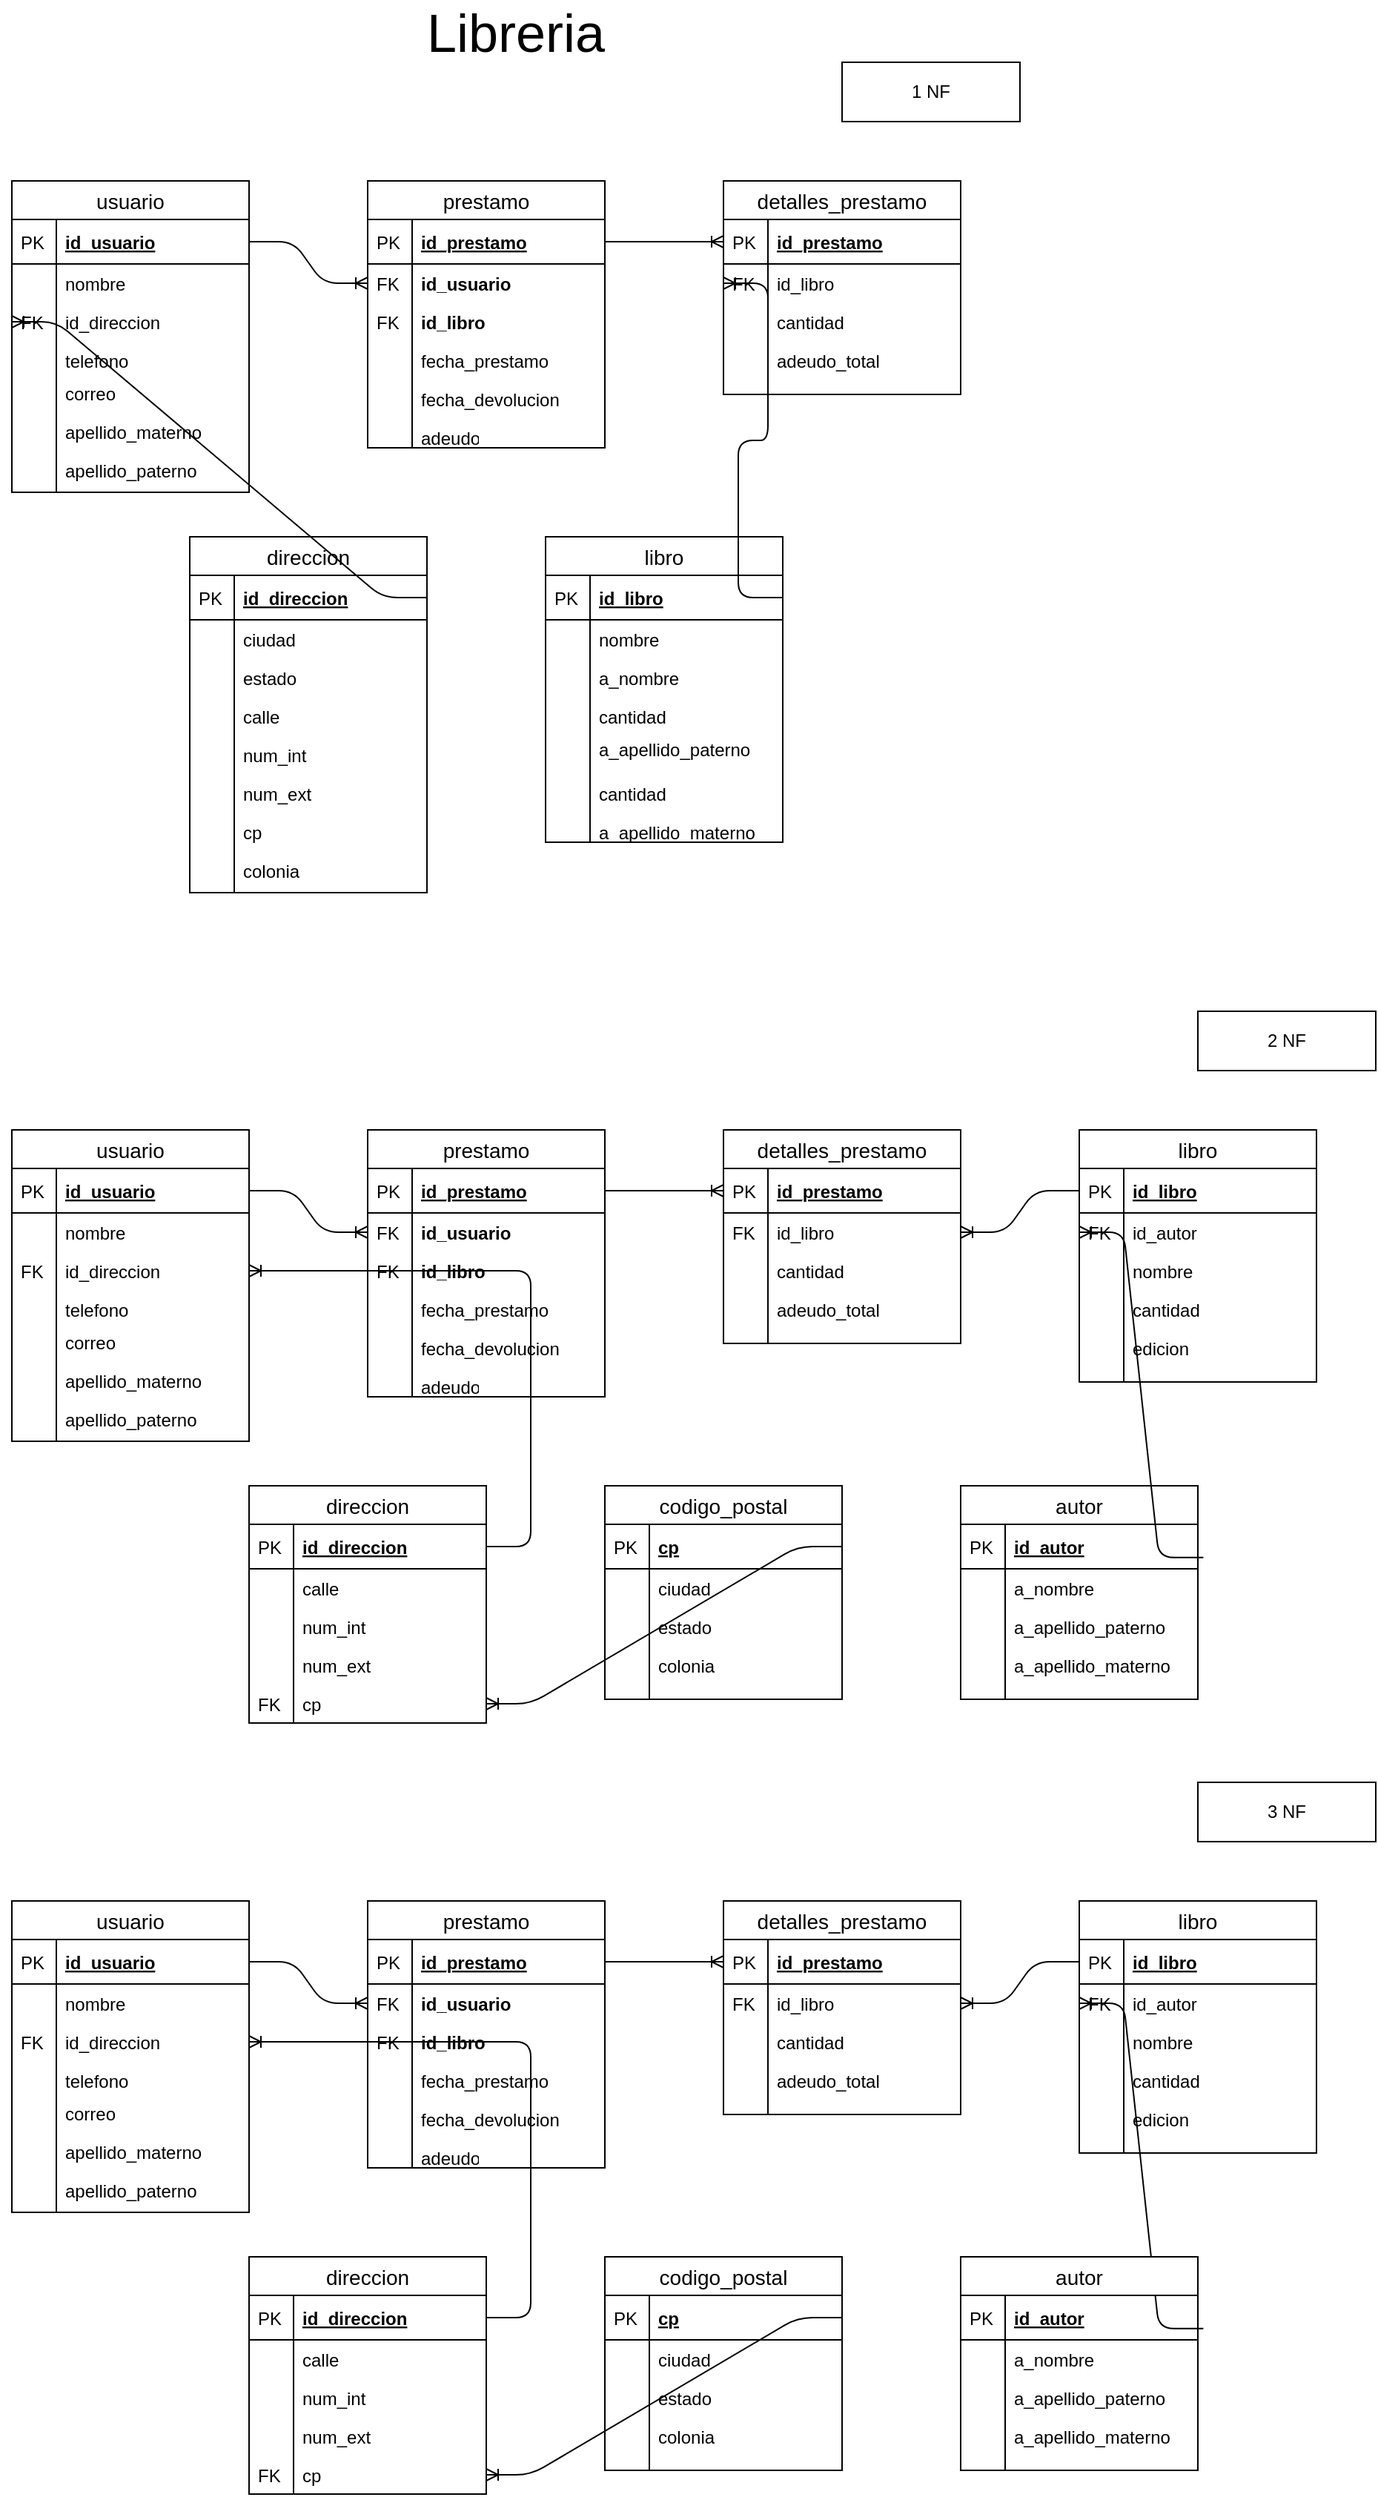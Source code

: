 <mxfile version="13.0.1" type="device"><diagram id="JZd5QktYm1H1k-4n0rLZ" name="Page-1"><mxGraphModel dx="1038" dy="1717" grid="1" gridSize="10" guides="1" tooltips="1" connect="1" arrows="1" fold="1" page="1" pageScale="1" pageWidth="827" pageHeight="1169" math="0" shadow="0"><root><mxCell id="0"/><mxCell id="1" parent="0"/><mxCell id="k4_IBm51JRFtD3NwIBFf-16" value="correo" style="shape=partialRectangle;top=0;left=0;right=0;bottom=0;align=left;verticalAlign=top;fillColor=none;spacingLeft=34;spacingRight=4;overflow=hidden;rotatable=0;points=[[0,0.5],[1,0.5]];portConstraint=eastwest;dropTarget=0;fontSize=12;" vertex="1" parent="1"><mxGeometry x="120" y="250" width="90" height="26" as="geometry"/></mxCell><mxCell id="k4_IBm51JRFtD3NwIBFf-17" value="" style="shape=partialRectangle;top=0;left=0;bottom=0;fillColor=none;align=left;verticalAlign=top;spacingLeft=4;spacingRight=4;overflow=hidden;rotatable=0;points=[];portConstraint=eastwest;part=1;fontSize=12;" vertex="1" connectable="0" parent="k4_IBm51JRFtD3NwIBFf-16"><mxGeometry width="30" height="26" as="geometry"/></mxCell><mxCell id="k4_IBm51JRFtD3NwIBFf-21" value="apellido_materno" style="shape=partialRectangle;top=0;left=0;right=0;bottom=0;fillColor=none;align=left;verticalAlign=top;fillColor=none;spacingLeft=34;spacingRight=4;overflow=hidden;rotatable=0;points=[[0,0.5],[1,0.5]];portConstraint=eastwest;dropTarget=0;fontSize=12;" vertex="1" parent="1"><mxGeometry x="120" y="276" width="160" height="26" as="geometry"/></mxCell><mxCell id="k4_IBm51JRFtD3NwIBFf-22" value="" style="shape=partialRectangle;top=0;left=0;bottom=0;right=0;fillColor=none;align=left;verticalAlign=top;spacingLeft=4;spacingRight=4;overflow=hidden;rotatable=0;points=[];portConstraint=eastwest;part=1;fontSize=12;" vertex="1" connectable="0" parent="k4_IBm51JRFtD3NwIBFf-21"><mxGeometry width="53.333" height="26" as="geometry"/></mxCell><mxCell id="k4_IBm51JRFtD3NwIBFf-25" value="apellido_paterno" style="shape=partialRectangle;top=0;left=0;right=0;bottom=0;fillColor=none;align=left;verticalAlign=top;fillColor=none;spacingLeft=34;spacingRight=4;overflow=hidden;rotatable=0;points=[[0,0.5],[1,0.5]];portConstraint=eastwest;dropTarget=0;fontSize=12;" vertex="1" parent="1"><mxGeometry x="120" y="302" width="160" height="26" as="geometry"/></mxCell><mxCell id="k4_IBm51JRFtD3NwIBFf-26" value="" style="shape=partialRectangle;top=0;left=0;bottom=0;right=0;fillColor=none;align=left;verticalAlign=top;spacingLeft=4;spacingRight=4;overflow=hidden;rotatable=0;points=[];portConstraint=eastwest;part=1;fontSize=12;" vertex="1" connectable="0" parent="k4_IBm51JRFtD3NwIBFf-25"><mxGeometry width="53.333" height="26" as="geometry"/></mxCell><mxCell id="k4_IBm51JRFtD3NwIBFf-1" value="usuario" style="swimlane;fontStyle=0;childLayout=stackLayout;horizontal=1;startSize=26;horizontalStack=0;resizeParent=1;resizeParentMax=0;resizeLast=0;collapsible=1;marginBottom=0;align=center;fontSize=14;" vertex="1" parent="1"><mxGeometry x="120" y="120" width="160" height="210" as="geometry"/></mxCell><mxCell id="k4_IBm51JRFtD3NwIBFf-2" value="id_usuario" style="shape=partialRectangle;top=0;left=0;right=0;bottom=1;align=left;verticalAlign=middle;fillColor=none;spacingLeft=34;spacingRight=4;overflow=hidden;rotatable=0;points=[[0,0.5],[1,0.5]];portConstraint=eastwest;dropTarget=0;fontStyle=5;fontSize=12;" vertex="1" parent="k4_IBm51JRFtD3NwIBFf-1"><mxGeometry y="26" width="160" height="30" as="geometry"/></mxCell><mxCell id="k4_IBm51JRFtD3NwIBFf-3" value="PK" style="shape=partialRectangle;top=0;left=0;bottom=0;fillColor=none;align=left;verticalAlign=middle;spacingLeft=4;spacingRight=4;overflow=hidden;rotatable=0;points=[];portConstraint=eastwest;part=1;fontSize=12;" vertex="1" connectable="0" parent="k4_IBm51JRFtD3NwIBFf-2"><mxGeometry width="30" height="30" as="geometry"/></mxCell><mxCell id="k4_IBm51JRFtD3NwIBFf-4" value="nombre" style="shape=partialRectangle;top=0;left=0;right=0;bottom=0;align=left;verticalAlign=top;fillColor=none;spacingLeft=34;spacingRight=4;overflow=hidden;rotatable=0;points=[[0,0.5],[1,0.5]];portConstraint=eastwest;dropTarget=0;fontSize=12;" vertex="1" parent="k4_IBm51JRFtD3NwIBFf-1"><mxGeometry y="56" width="160" height="26" as="geometry"/></mxCell><mxCell id="k4_IBm51JRFtD3NwIBFf-5" value="" style="shape=partialRectangle;top=0;left=0;bottom=0;fillColor=none;align=left;verticalAlign=top;spacingLeft=4;spacingRight=4;overflow=hidden;rotatable=0;points=[];portConstraint=eastwest;part=1;fontSize=12;" vertex="1" connectable="0" parent="k4_IBm51JRFtD3NwIBFf-4"><mxGeometry width="30" height="26" as="geometry"/></mxCell><mxCell id="k4_IBm51JRFtD3NwIBFf-6" value="id_direccion" style="shape=partialRectangle;top=0;left=0;right=0;bottom=0;align=left;verticalAlign=top;fillColor=none;spacingLeft=34;spacingRight=4;overflow=hidden;rotatable=0;points=[[0,0.5],[1,0.5]];portConstraint=eastwest;dropTarget=0;fontSize=12;" vertex="1" parent="k4_IBm51JRFtD3NwIBFf-1"><mxGeometry y="82" width="160" height="26" as="geometry"/></mxCell><mxCell id="k4_IBm51JRFtD3NwIBFf-7" value="FK" style="shape=partialRectangle;top=0;left=0;bottom=0;fillColor=none;align=left;verticalAlign=top;spacingLeft=4;spacingRight=4;overflow=hidden;rotatable=0;points=[];portConstraint=eastwest;part=1;fontSize=12;" vertex="1" connectable="0" parent="k4_IBm51JRFtD3NwIBFf-6"><mxGeometry width="30" height="26" as="geometry"/></mxCell><mxCell id="k4_IBm51JRFtD3NwIBFf-8" value="telefono" style="shape=partialRectangle;top=0;left=0;right=0;bottom=0;align=left;verticalAlign=top;fillColor=none;spacingLeft=34;spacingRight=4;overflow=hidden;rotatable=0;points=[[0,0.5],[1,0.5]];portConstraint=eastwest;dropTarget=0;fontSize=12;" vertex="1" parent="k4_IBm51JRFtD3NwIBFf-1"><mxGeometry y="108" width="160" height="26" as="geometry"/></mxCell><mxCell id="k4_IBm51JRFtD3NwIBFf-9" value="" style="shape=partialRectangle;top=0;left=0;bottom=0;fillColor=none;align=left;verticalAlign=top;spacingLeft=4;spacingRight=4;overflow=hidden;rotatable=0;points=[];portConstraint=eastwest;part=1;fontSize=12;" vertex="1" connectable="0" parent="k4_IBm51JRFtD3NwIBFf-8"><mxGeometry width="30" height="26" as="geometry"/></mxCell><mxCell id="k4_IBm51JRFtD3NwIBFf-10" value="" style="shape=partialRectangle;top=0;left=0;right=0;bottom=0;align=left;verticalAlign=top;fillColor=none;spacingLeft=34;spacingRight=4;overflow=hidden;rotatable=0;points=[[0,0.5],[1,0.5]];portConstraint=eastwest;dropTarget=0;fontSize=12;" vertex="1" parent="k4_IBm51JRFtD3NwIBFf-1"><mxGeometry y="134" width="160" height="76" as="geometry"/></mxCell><mxCell id="k4_IBm51JRFtD3NwIBFf-11" value="" style="shape=partialRectangle;top=0;left=0;bottom=0;fillColor=none;align=left;verticalAlign=top;spacingLeft=4;spacingRight=4;overflow=hidden;rotatable=0;points=[];portConstraint=eastwest;part=1;fontSize=12;" vertex="1" connectable="0" parent="k4_IBm51JRFtD3NwIBFf-10"><mxGeometry width="30" height="76" as="geometry"/></mxCell><mxCell id="k4_IBm51JRFtD3NwIBFf-27" value="prestamo" style="swimlane;fontStyle=0;childLayout=stackLayout;horizontal=1;startSize=26;horizontalStack=0;resizeParent=1;resizeParentMax=0;resizeLast=0;collapsible=1;marginBottom=0;align=center;fontSize=14;" vertex="1" parent="1"><mxGeometry x="360" y="120" width="160" height="180" as="geometry"/></mxCell><mxCell id="k4_IBm51JRFtD3NwIBFf-28" value="id_prestamo" style="shape=partialRectangle;top=0;left=0;right=0;bottom=1;align=left;verticalAlign=middle;fillColor=none;spacingLeft=34;spacingRight=4;overflow=hidden;rotatable=0;points=[[0,0.5],[1,0.5]];portConstraint=eastwest;dropTarget=0;fontStyle=5;fontSize=12;" vertex="1" parent="k4_IBm51JRFtD3NwIBFf-27"><mxGeometry y="26" width="160" height="30" as="geometry"/></mxCell><mxCell id="k4_IBm51JRFtD3NwIBFf-29" value="PK" style="shape=partialRectangle;top=0;left=0;bottom=0;fillColor=none;align=left;verticalAlign=middle;spacingLeft=4;spacingRight=4;overflow=hidden;rotatable=0;points=[];portConstraint=eastwest;part=1;fontSize=12;" vertex="1" connectable="0" parent="k4_IBm51JRFtD3NwIBFf-28"><mxGeometry width="30" height="30" as="geometry"/></mxCell><mxCell id="k4_IBm51JRFtD3NwIBFf-30" value="id_usuario" style="shape=partialRectangle;top=0;left=0;right=0;bottom=0;align=left;verticalAlign=top;fillColor=none;spacingLeft=34;spacingRight=4;overflow=hidden;rotatable=0;points=[[0,0.5],[1,0.5]];portConstraint=eastwest;dropTarget=0;fontSize=12;fontStyle=1" vertex="1" parent="k4_IBm51JRFtD3NwIBFf-27"><mxGeometry y="56" width="160" height="26" as="geometry"/></mxCell><mxCell id="k4_IBm51JRFtD3NwIBFf-31" value="FK" style="shape=partialRectangle;top=0;left=0;bottom=0;fillColor=none;align=left;verticalAlign=top;spacingLeft=4;spacingRight=4;overflow=hidden;rotatable=0;points=[];portConstraint=eastwest;part=1;fontSize=12;" vertex="1" connectable="0" parent="k4_IBm51JRFtD3NwIBFf-30"><mxGeometry width="30" height="26" as="geometry"/></mxCell><mxCell id="k4_IBm51JRFtD3NwIBFf-32" value="id_libro" style="shape=partialRectangle;top=0;left=0;right=0;bottom=0;align=left;verticalAlign=top;fillColor=none;spacingLeft=34;spacingRight=4;overflow=hidden;rotatable=0;points=[[0,0.5],[1,0.5]];portConstraint=eastwest;dropTarget=0;fontSize=12;fontStyle=1" vertex="1" parent="k4_IBm51JRFtD3NwIBFf-27"><mxGeometry y="82" width="160" height="26" as="geometry"/></mxCell><mxCell id="k4_IBm51JRFtD3NwIBFf-33" value="FK" style="shape=partialRectangle;top=0;left=0;bottom=0;fillColor=none;align=left;verticalAlign=top;spacingLeft=4;spacingRight=4;overflow=hidden;rotatable=0;points=[];portConstraint=eastwest;part=1;fontSize=12;" vertex="1" connectable="0" parent="k4_IBm51JRFtD3NwIBFf-32"><mxGeometry width="30" height="26" as="geometry"/></mxCell><mxCell id="k4_IBm51JRFtD3NwIBFf-34" value="fecha_prestamo" style="shape=partialRectangle;top=0;left=0;right=0;bottom=0;align=left;verticalAlign=top;fillColor=none;spacingLeft=34;spacingRight=4;overflow=hidden;rotatable=0;points=[[0,0.5],[1,0.5]];portConstraint=eastwest;dropTarget=0;fontSize=12;" vertex="1" parent="k4_IBm51JRFtD3NwIBFf-27"><mxGeometry y="108" width="160" height="26" as="geometry"/></mxCell><mxCell id="k4_IBm51JRFtD3NwIBFf-35" value="" style="shape=partialRectangle;top=0;left=0;bottom=0;fillColor=none;align=left;verticalAlign=top;spacingLeft=4;spacingRight=4;overflow=hidden;rotatable=0;points=[];portConstraint=eastwest;part=1;fontSize=12;" vertex="1" connectable="0" parent="k4_IBm51JRFtD3NwIBFf-34"><mxGeometry width="30" height="26" as="geometry"/></mxCell><mxCell id="k4_IBm51JRFtD3NwIBFf-38" value="fecha_devolucion" style="shape=partialRectangle;top=0;left=0;right=0;bottom=0;align=left;verticalAlign=top;fillColor=none;spacingLeft=34;spacingRight=4;overflow=hidden;rotatable=0;points=[[0,0.5],[1,0.5]];portConstraint=eastwest;dropTarget=0;fontSize=12;" vertex="1" parent="k4_IBm51JRFtD3NwIBFf-27"><mxGeometry y="134" width="160" height="26" as="geometry"/></mxCell><mxCell id="k4_IBm51JRFtD3NwIBFf-39" value="" style="shape=partialRectangle;top=0;left=0;bottom=0;fillColor=none;align=left;verticalAlign=top;spacingLeft=4;spacingRight=4;overflow=hidden;rotatable=0;points=[];portConstraint=eastwest;part=1;fontSize=12;" vertex="1" connectable="0" parent="k4_IBm51JRFtD3NwIBFf-38"><mxGeometry width="30" height="26" as="geometry"/></mxCell><mxCell id="k4_IBm51JRFtD3NwIBFf-36" value="" style="shape=partialRectangle;top=0;left=0;right=0;bottom=0;align=left;verticalAlign=top;fillColor=none;spacingLeft=34;spacingRight=4;overflow=hidden;rotatable=0;points=[[0,0.5],[1,0.5]];portConstraint=eastwest;dropTarget=0;fontSize=12;" vertex="1" parent="k4_IBm51JRFtD3NwIBFf-27"><mxGeometry y="160" width="160" height="20" as="geometry"/></mxCell><mxCell id="k4_IBm51JRFtD3NwIBFf-37" value="" style="shape=partialRectangle;top=0;left=0;bottom=0;fillColor=none;align=left;verticalAlign=top;spacingLeft=4;spacingRight=4;overflow=hidden;rotatable=0;points=[];portConstraint=eastwest;part=1;fontSize=12;" vertex="1" connectable="0" parent="k4_IBm51JRFtD3NwIBFf-36"><mxGeometry width="30" height="20" as="geometry"/></mxCell><mxCell id="k4_IBm51JRFtD3NwIBFf-46" value="detalles_prestamo" style="swimlane;fontStyle=0;childLayout=stackLayout;horizontal=1;startSize=26;horizontalStack=0;resizeParent=1;resizeParentMax=0;resizeLast=0;collapsible=1;marginBottom=0;align=center;fontSize=14;" vertex="1" parent="1"><mxGeometry x="600" y="120" width="160" height="144" as="geometry"/></mxCell><mxCell id="k4_IBm51JRFtD3NwIBFf-47" value="id_prestamo" style="shape=partialRectangle;top=0;left=0;right=0;bottom=1;align=left;verticalAlign=middle;fillColor=none;spacingLeft=34;spacingRight=4;overflow=hidden;rotatable=0;points=[[0,0.5],[1,0.5]];portConstraint=eastwest;dropTarget=0;fontStyle=5;fontSize=12;" vertex="1" parent="k4_IBm51JRFtD3NwIBFf-46"><mxGeometry y="26" width="160" height="30" as="geometry"/></mxCell><mxCell id="k4_IBm51JRFtD3NwIBFf-48" value="PK" style="shape=partialRectangle;top=0;left=0;bottom=0;fillColor=none;align=left;verticalAlign=middle;spacingLeft=4;spacingRight=4;overflow=hidden;rotatable=0;points=[];portConstraint=eastwest;part=1;fontSize=12;" vertex="1" connectable="0" parent="k4_IBm51JRFtD3NwIBFf-47"><mxGeometry width="30" height="30" as="geometry"/></mxCell><mxCell id="k4_IBm51JRFtD3NwIBFf-49" value="id_libro" style="shape=partialRectangle;top=0;left=0;right=0;bottom=0;align=left;verticalAlign=top;fillColor=none;spacingLeft=34;spacingRight=4;overflow=hidden;rotatable=0;points=[[0,0.5],[1,0.5]];portConstraint=eastwest;dropTarget=0;fontSize=12;" vertex="1" parent="k4_IBm51JRFtD3NwIBFf-46"><mxGeometry y="56" width="160" height="26" as="geometry"/></mxCell><mxCell id="k4_IBm51JRFtD3NwIBFf-50" value="FK" style="shape=partialRectangle;top=0;left=0;bottom=0;fillColor=none;align=left;verticalAlign=top;spacingLeft=4;spacingRight=4;overflow=hidden;rotatable=0;points=[];portConstraint=eastwest;part=1;fontSize=12;" vertex="1" connectable="0" parent="k4_IBm51JRFtD3NwIBFf-49"><mxGeometry width="30" height="26" as="geometry"/></mxCell><mxCell id="k4_IBm51JRFtD3NwIBFf-51" value="cantidad" style="shape=partialRectangle;top=0;left=0;right=0;bottom=0;align=left;verticalAlign=top;fillColor=none;spacingLeft=34;spacingRight=4;overflow=hidden;rotatable=0;points=[[0,0.5],[1,0.5]];portConstraint=eastwest;dropTarget=0;fontSize=12;" vertex="1" parent="k4_IBm51JRFtD3NwIBFf-46"><mxGeometry y="82" width="160" height="26" as="geometry"/></mxCell><mxCell id="k4_IBm51JRFtD3NwIBFf-52" value="" style="shape=partialRectangle;top=0;left=0;bottom=0;fillColor=none;align=left;verticalAlign=top;spacingLeft=4;spacingRight=4;overflow=hidden;rotatable=0;points=[];portConstraint=eastwest;part=1;fontSize=12;" vertex="1" connectable="0" parent="k4_IBm51JRFtD3NwIBFf-51"><mxGeometry width="30" height="26" as="geometry"/></mxCell><mxCell id="k4_IBm51JRFtD3NwIBFf-53" value="adeudo_total" style="shape=partialRectangle;top=0;left=0;right=0;bottom=0;align=left;verticalAlign=top;fillColor=none;spacingLeft=34;spacingRight=4;overflow=hidden;rotatable=0;points=[[0,0.5],[1,0.5]];portConstraint=eastwest;dropTarget=0;fontSize=12;" vertex="1" parent="k4_IBm51JRFtD3NwIBFf-46"><mxGeometry y="108" width="160" height="26" as="geometry"/></mxCell><mxCell id="k4_IBm51JRFtD3NwIBFf-54" value="" style="shape=partialRectangle;top=0;left=0;bottom=0;fillColor=none;align=left;verticalAlign=top;spacingLeft=4;spacingRight=4;overflow=hidden;rotatable=0;points=[];portConstraint=eastwest;part=1;fontSize=12;" vertex="1" connectable="0" parent="k4_IBm51JRFtD3NwIBFf-53"><mxGeometry width="30" height="26" as="geometry"/></mxCell><mxCell id="k4_IBm51JRFtD3NwIBFf-55" value="" style="shape=partialRectangle;top=0;left=0;right=0;bottom=0;align=left;verticalAlign=top;fillColor=none;spacingLeft=34;spacingRight=4;overflow=hidden;rotatable=0;points=[[0,0.5],[1,0.5]];portConstraint=eastwest;dropTarget=0;fontSize=12;" vertex="1" parent="k4_IBm51JRFtD3NwIBFf-46"><mxGeometry y="134" width="160" height="10" as="geometry"/></mxCell><mxCell id="k4_IBm51JRFtD3NwIBFf-56" value="" style="shape=partialRectangle;top=0;left=0;bottom=0;fillColor=none;align=left;verticalAlign=top;spacingLeft=4;spacingRight=4;overflow=hidden;rotatable=0;points=[];portConstraint=eastwest;part=1;fontSize=12;" vertex="1" connectable="0" parent="k4_IBm51JRFtD3NwIBFf-55"><mxGeometry width="30" height="10" as="geometry"/></mxCell><mxCell id="k4_IBm51JRFtD3NwIBFf-106" value="a_apellido_paterno" style="shape=partialRectangle;top=0;left=0;right=0;bottom=0;align=left;verticalAlign=top;fillColor=none;spacingLeft=34;spacingRight=4;overflow=hidden;rotatable=0;points=[[0,0.5],[1,0.5]];portConstraint=eastwest;dropTarget=0;fontSize=12;" vertex="1" parent="1"><mxGeometry x="480" y="490" width="160" height="26" as="geometry"/></mxCell><mxCell id="k4_IBm51JRFtD3NwIBFf-107" value="" style="shape=partialRectangle;top=0;left=0;bottom=0;fillColor=none;align=left;verticalAlign=top;spacingLeft=4;spacingRight=4;overflow=hidden;rotatable=0;points=[];portConstraint=eastwest;part=1;fontSize=12;" vertex="1" connectable="0" parent="k4_IBm51JRFtD3NwIBFf-106"><mxGeometry width="30" height="26" as="geometry"/></mxCell><mxCell id="k4_IBm51JRFtD3NwIBFf-45" value="adeudo" style="text;strokeColor=none;fillColor=none;spacingLeft=4;spacingRight=4;overflow=hidden;rotatable=0;points=[[0,0.5],[1,0.5]];portConstraint=eastwest;fontSize=12;" vertex="1" parent="1"><mxGeometry x="390" y="280" width="50" height="26" as="geometry"/></mxCell><mxCell id="k4_IBm51JRFtD3NwIBFf-95" value="libro" style="swimlane;fontStyle=0;childLayout=stackLayout;horizontal=1;startSize=26;horizontalStack=0;resizeParent=1;resizeParentMax=0;resizeLast=0;collapsible=1;marginBottom=0;align=center;fontSize=14;" vertex="1" parent="1"><mxGeometry x="480" y="360" width="160" height="206" as="geometry"/></mxCell><mxCell id="k4_IBm51JRFtD3NwIBFf-96" value="id_libro" style="shape=partialRectangle;top=0;left=0;right=0;bottom=1;align=left;verticalAlign=middle;fillColor=none;spacingLeft=34;spacingRight=4;overflow=hidden;rotatable=0;points=[[0,0.5],[1,0.5]];portConstraint=eastwest;dropTarget=0;fontStyle=5;fontSize=12;" vertex="1" parent="k4_IBm51JRFtD3NwIBFf-95"><mxGeometry y="26" width="160" height="30" as="geometry"/></mxCell><mxCell id="k4_IBm51JRFtD3NwIBFf-97" value="PK" style="shape=partialRectangle;top=0;left=0;bottom=0;fillColor=none;align=left;verticalAlign=middle;spacingLeft=4;spacingRight=4;overflow=hidden;rotatable=0;points=[];portConstraint=eastwest;part=1;fontSize=12;" vertex="1" connectable="0" parent="k4_IBm51JRFtD3NwIBFf-96"><mxGeometry width="30" height="30" as="geometry"/></mxCell><mxCell id="k4_IBm51JRFtD3NwIBFf-98" value="nombre" style="shape=partialRectangle;top=0;left=0;right=0;bottom=0;align=left;verticalAlign=top;fillColor=none;spacingLeft=34;spacingRight=4;overflow=hidden;rotatable=0;points=[[0,0.5],[1,0.5]];portConstraint=eastwest;dropTarget=0;fontSize=12;" vertex="1" parent="k4_IBm51JRFtD3NwIBFf-95"><mxGeometry y="56" width="160" height="26" as="geometry"/></mxCell><mxCell id="k4_IBm51JRFtD3NwIBFf-99" value="" style="shape=partialRectangle;top=0;left=0;bottom=0;fillColor=none;align=left;verticalAlign=top;spacingLeft=4;spacingRight=4;overflow=hidden;rotatable=0;points=[];portConstraint=eastwest;part=1;fontSize=12;" vertex="1" connectable="0" parent="k4_IBm51JRFtD3NwIBFf-98"><mxGeometry width="30" height="26" as="geometry"/></mxCell><mxCell id="k4_IBm51JRFtD3NwIBFf-100" value="a_nombre" style="shape=partialRectangle;top=0;left=0;right=0;bottom=0;align=left;verticalAlign=top;fillColor=none;spacingLeft=34;spacingRight=4;overflow=hidden;rotatable=0;points=[[0,0.5],[1,0.5]];portConstraint=eastwest;dropTarget=0;fontSize=12;" vertex="1" parent="k4_IBm51JRFtD3NwIBFf-95"><mxGeometry y="82" width="160" height="26" as="geometry"/></mxCell><mxCell id="k4_IBm51JRFtD3NwIBFf-101" value="" style="shape=partialRectangle;top=0;left=0;bottom=0;fillColor=none;align=left;verticalAlign=top;spacingLeft=4;spacingRight=4;overflow=hidden;rotatable=0;points=[];portConstraint=eastwest;part=1;fontSize=12;" vertex="1" connectable="0" parent="k4_IBm51JRFtD3NwIBFf-100"><mxGeometry width="30" height="26" as="geometry"/></mxCell><mxCell id="k4_IBm51JRFtD3NwIBFf-102" value="cantidad" style="shape=partialRectangle;top=0;left=0;right=0;bottom=0;align=left;verticalAlign=top;fillColor=none;spacingLeft=34;spacingRight=4;overflow=hidden;rotatable=0;points=[[0,0.5],[1,0.5]];portConstraint=eastwest;dropTarget=0;fontSize=12;" vertex="1" parent="k4_IBm51JRFtD3NwIBFf-95"><mxGeometry y="108" width="160" height="26" as="geometry"/></mxCell><mxCell id="k4_IBm51JRFtD3NwIBFf-103" value="" style="shape=partialRectangle;top=0;left=0;bottom=0;fillColor=none;align=left;verticalAlign=top;spacingLeft=4;spacingRight=4;overflow=hidden;rotatable=0;points=[];portConstraint=eastwest;part=1;fontSize=12;" vertex="1" connectable="0" parent="k4_IBm51JRFtD3NwIBFf-102"><mxGeometry width="30" height="26" as="geometry"/></mxCell><mxCell id="k4_IBm51JRFtD3NwIBFf-104" value="" style="shape=partialRectangle;top=0;left=0;right=0;bottom=0;align=left;verticalAlign=top;fillColor=none;spacingLeft=34;spacingRight=4;overflow=hidden;rotatable=0;points=[[0,0.5],[1,0.5]];portConstraint=eastwest;dropTarget=0;fontSize=12;" vertex="1" parent="k4_IBm51JRFtD3NwIBFf-95"><mxGeometry y="134" width="160" height="26" as="geometry"/></mxCell><mxCell id="k4_IBm51JRFtD3NwIBFf-105" value="" style="shape=partialRectangle;top=0;left=0;bottom=0;fillColor=none;align=left;verticalAlign=top;spacingLeft=4;spacingRight=4;overflow=hidden;rotatable=0;points=[];portConstraint=eastwest;part=1;fontSize=12;" vertex="1" connectable="0" parent="k4_IBm51JRFtD3NwIBFf-104"><mxGeometry width="30" height="26" as="geometry"/></mxCell><mxCell id="k4_IBm51JRFtD3NwIBFf-110" value="cantidad" style="shape=partialRectangle;top=0;left=0;right=0;bottom=0;align=left;verticalAlign=top;fillColor=none;spacingLeft=34;spacingRight=4;overflow=hidden;rotatable=0;points=[[0,0.5],[1,0.5]];portConstraint=eastwest;dropTarget=0;fontSize=12;" vertex="1" parent="k4_IBm51JRFtD3NwIBFf-95"><mxGeometry y="160" width="160" height="26" as="geometry"/></mxCell><mxCell id="k4_IBm51JRFtD3NwIBFf-111" value="" style="shape=partialRectangle;top=0;left=0;bottom=0;fillColor=none;align=left;verticalAlign=top;spacingLeft=4;spacingRight=4;overflow=hidden;rotatable=0;points=[];portConstraint=eastwest;part=1;fontSize=12;" vertex="1" connectable="0" parent="k4_IBm51JRFtD3NwIBFf-110"><mxGeometry width="30" height="26" as="geometry"/></mxCell><mxCell id="k4_IBm51JRFtD3NwIBFf-108" value="a_apellido_materno" style="shape=partialRectangle;top=0;left=0;right=0;bottom=0;align=left;verticalAlign=top;fillColor=none;spacingLeft=34;spacingRight=4;overflow=hidden;rotatable=0;points=[[0,0.5],[1,0.5]];portConstraint=eastwest;dropTarget=0;fontSize=12;" vertex="1" parent="k4_IBm51JRFtD3NwIBFf-95"><mxGeometry y="186" width="160" height="20" as="geometry"/></mxCell><mxCell id="k4_IBm51JRFtD3NwIBFf-109" value="" style="shape=partialRectangle;top=0;left=0;bottom=0;fillColor=none;align=left;verticalAlign=top;spacingLeft=4;spacingRight=4;overflow=hidden;rotatable=0;points=[];portConstraint=eastwest;part=1;fontSize=12;" vertex="1" connectable="0" parent="k4_IBm51JRFtD3NwIBFf-108"><mxGeometry width="30" height="20" as="geometry"/></mxCell><mxCell id="k4_IBm51JRFtD3NwIBFf-57" value="direccion" style="swimlane;fontStyle=0;childLayout=stackLayout;horizontal=1;startSize=26;horizontalStack=0;resizeParent=1;resizeParentMax=0;resizeLast=0;collapsible=1;marginBottom=0;align=center;fontSize=14;" vertex="1" parent="1"><mxGeometry x="240" y="360" width="160" height="240" as="geometry"/></mxCell><mxCell id="k4_IBm51JRFtD3NwIBFf-58" value="id_direccion" style="shape=partialRectangle;top=0;left=0;right=0;bottom=1;align=left;verticalAlign=middle;fillColor=none;spacingLeft=34;spacingRight=4;overflow=hidden;rotatable=0;points=[[0,0.5],[1,0.5]];portConstraint=eastwest;dropTarget=0;fontStyle=5;fontSize=12;" vertex="1" parent="k4_IBm51JRFtD3NwIBFf-57"><mxGeometry y="26" width="160" height="30" as="geometry"/></mxCell><mxCell id="k4_IBm51JRFtD3NwIBFf-59" value="PK" style="shape=partialRectangle;top=0;left=0;bottom=0;fillColor=none;align=left;verticalAlign=middle;spacingLeft=4;spacingRight=4;overflow=hidden;rotatable=0;points=[];portConstraint=eastwest;part=1;fontSize=12;" vertex="1" connectable="0" parent="k4_IBm51JRFtD3NwIBFf-58"><mxGeometry width="30" height="30" as="geometry"/></mxCell><mxCell id="k4_IBm51JRFtD3NwIBFf-60" value="ciudad" style="shape=partialRectangle;top=0;left=0;right=0;bottom=0;align=left;verticalAlign=top;fillColor=none;spacingLeft=34;spacingRight=4;overflow=hidden;rotatable=0;points=[[0,0.5],[1,0.5]];portConstraint=eastwest;dropTarget=0;fontSize=12;" vertex="1" parent="k4_IBm51JRFtD3NwIBFf-57"><mxGeometry y="56" width="160" height="26" as="geometry"/></mxCell><mxCell id="k4_IBm51JRFtD3NwIBFf-61" value="" style="shape=partialRectangle;top=0;left=0;bottom=0;fillColor=none;align=left;verticalAlign=top;spacingLeft=4;spacingRight=4;overflow=hidden;rotatable=0;points=[];portConstraint=eastwest;part=1;fontSize=12;" vertex="1" connectable="0" parent="k4_IBm51JRFtD3NwIBFf-60"><mxGeometry width="30" height="26" as="geometry"/></mxCell><mxCell id="k4_IBm51JRFtD3NwIBFf-62" value="estado" style="shape=partialRectangle;top=0;left=0;right=0;bottom=0;align=left;verticalAlign=top;fillColor=none;spacingLeft=34;spacingRight=4;overflow=hidden;rotatable=0;points=[[0,0.5],[1,0.5]];portConstraint=eastwest;dropTarget=0;fontSize=12;" vertex="1" parent="k4_IBm51JRFtD3NwIBFf-57"><mxGeometry y="82" width="160" height="26" as="geometry"/></mxCell><mxCell id="k4_IBm51JRFtD3NwIBFf-63" value="" style="shape=partialRectangle;top=0;left=0;bottom=0;fillColor=none;align=left;verticalAlign=top;spacingLeft=4;spacingRight=4;overflow=hidden;rotatable=0;points=[];portConstraint=eastwest;part=1;fontSize=12;" vertex="1" connectable="0" parent="k4_IBm51JRFtD3NwIBFf-62"><mxGeometry width="30" height="26" as="geometry"/></mxCell><mxCell id="k4_IBm51JRFtD3NwIBFf-64" value="calle" style="shape=partialRectangle;top=0;left=0;right=0;bottom=0;align=left;verticalAlign=top;fillColor=none;spacingLeft=34;spacingRight=4;overflow=hidden;rotatable=0;points=[[0,0.5],[1,0.5]];portConstraint=eastwest;dropTarget=0;fontSize=12;" vertex="1" parent="k4_IBm51JRFtD3NwIBFf-57"><mxGeometry y="108" width="160" height="26" as="geometry"/></mxCell><mxCell id="k4_IBm51JRFtD3NwIBFf-65" value="" style="shape=partialRectangle;top=0;left=0;bottom=0;fillColor=none;align=left;verticalAlign=top;spacingLeft=4;spacingRight=4;overflow=hidden;rotatable=0;points=[];portConstraint=eastwest;part=1;fontSize=12;" vertex="1" connectable="0" parent="k4_IBm51JRFtD3NwIBFf-64"><mxGeometry width="30" height="26" as="geometry"/></mxCell><mxCell id="k4_IBm51JRFtD3NwIBFf-87" value="num_int" style="shape=partialRectangle;top=0;left=0;right=0;bottom=0;align=left;verticalAlign=top;fillColor=none;spacingLeft=34;spacingRight=4;overflow=hidden;rotatable=0;points=[[0,0.5],[1,0.5]];portConstraint=eastwest;dropTarget=0;fontSize=12;" vertex="1" parent="k4_IBm51JRFtD3NwIBFf-57"><mxGeometry y="134" width="160" height="26" as="geometry"/></mxCell><mxCell id="k4_IBm51JRFtD3NwIBFf-88" value="" style="shape=partialRectangle;top=0;left=0;bottom=0;fillColor=none;align=left;verticalAlign=top;spacingLeft=4;spacingRight=4;overflow=hidden;rotatable=0;points=[];portConstraint=eastwest;part=1;fontSize=12;" vertex="1" connectable="0" parent="k4_IBm51JRFtD3NwIBFf-87"><mxGeometry width="30" height="26" as="geometry"/></mxCell><mxCell id="k4_IBm51JRFtD3NwIBFf-89" value="num_ext" style="shape=partialRectangle;top=0;left=0;right=0;bottom=0;align=left;verticalAlign=top;fillColor=none;spacingLeft=34;spacingRight=4;overflow=hidden;rotatable=0;points=[[0,0.5],[1,0.5]];portConstraint=eastwest;dropTarget=0;fontSize=12;" vertex="1" parent="k4_IBm51JRFtD3NwIBFf-57"><mxGeometry y="160" width="160" height="26" as="geometry"/></mxCell><mxCell id="k4_IBm51JRFtD3NwIBFf-90" value="" style="shape=partialRectangle;top=0;left=0;bottom=0;fillColor=none;align=left;verticalAlign=top;spacingLeft=4;spacingRight=4;overflow=hidden;rotatable=0;points=[];portConstraint=eastwest;part=1;fontSize=12;" vertex="1" connectable="0" parent="k4_IBm51JRFtD3NwIBFf-89"><mxGeometry width="30" height="26" as="geometry"/></mxCell><mxCell id="k4_IBm51JRFtD3NwIBFf-91" value="cp" style="shape=partialRectangle;top=0;left=0;right=0;bottom=0;align=left;verticalAlign=top;fillColor=none;spacingLeft=34;spacingRight=4;overflow=hidden;rotatable=0;points=[[0,0.5],[1,0.5]];portConstraint=eastwest;dropTarget=0;fontSize=12;" vertex="1" parent="k4_IBm51JRFtD3NwIBFf-57"><mxGeometry y="186" width="160" height="26" as="geometry"/></mxCell><mxCell id="k4_IBm51JRFtD3NwIBFf-92" value="" style="shape=partialRectangle;top=0;left=0;bottom=0;fillColor=none;align=left;verticalAlign=top;spacingLeft=4;spacingRight=4;overflow=hidden;rotatable=0;points=[];portConstraint=eastwest;part=1;fontSize=12;" vertex="1" connectable="0" parent="k4_IBm51JRFtD3NwIBFf-91"><mxGeometry width="30" height="26" as="geometry"/></mxCell><mxCell id="k4_IBm51JRFtD3NwIBFf-93" value="colonia" style="shape=partialRectangle;top=0;left=0;right=0;bottom=0;align=left;verticalAlign=top;fillColor=none;spacingLeft=34;spacingRight=4;overflow=hidden;rotatable=0;points=[[0,0.5],[1,0.5]];portConstraint=eastwest;dropTarget=0;fontSize=12;" vertex="1" parent="k4_IBm51JRFtD3NwIBFf-57"><mxGeometry y="212" width="160" height="26" as="geometry"/></mxCell><mxCell id="k4_IBm51JRFtD3NwIBFf-94" value="" style="shape=partialRectangle;top=0;left=0;bottom=0;fillColor=none;align=left;verticalAlign=top;spacingLeft=4;spacingRight=4;overflow=hidden;rotatable=0;points=[];portConstraint=eastwest;part=1;fontSize=12;" vertex="1" connectable="0" parent="k4_IBm51JRFtD3NwIBFf-93"><mxGeometry width="30" height="26" as="geometry"/></mxCell><mxCell id="k4_IBm51JRFtD3NwIBFf-66" value="" style="shape=partialRectangle;top=0;left=0;right=0;bottom=0;align=left;verticalAlign=top;fillColor=none;spacingLeft=34;spacingRight=4;overflow=hidden;rotatable=0;points=[[0,0.5],[1,0.5]];portConstraint=eastwest;dropTarget=0;fontSize=12;" vertex="1" parent="k4_IBm51JRFtD3NwIBFf-57"><mxGeometry y="238" width="160" height="2" as="geometry"/></mxCell><mxCell id="k4_IBm51JRFtD3NwIBFf-67" value="" style="shape=partialRectangle;top=0;left=0;bottom=0;fillColor=none;align=left;verticalAlign=top;spacingLeft=4;spacingRight=4;overflow=hidden;rotatable=0;points=[];portConstraint=eastwest;part=1;fontSize=12;" vertex="1" connectable="0" parent="k4_IBm51JRFtD3NwIBFf-66"><mxGeometry width="30" height="2" as="geometry"/></mxCell><mxCell id="k4_IBm51JRFtD3NwIBFf-116" value="&lt;font style=&quot;font-size: 36px&quot;&gt;Libreria&lt;/font&gt;" style="text;html=1;strokeColor=none;fillColor=none;align=center;verticalAlign=middle;whiteSpace=wrap;rounded=0;" vertex="1" parent="1"><mxGeometry x="360" width="200" height="40" as="geometry"/></mxCell><mxCell id="k4_IBm51JRFtD3NwIBFf-117" value="1 NF" style="rounded=0;whiteSpace=wrap;html=1;" vertex="1" parent="1"><mxGeometry x="680" y="40" width="120" height="40" as="geometry"/></mxCell><mxCell id="k4_IBm51JRFtD3NwIBFf-118" value="" style="edgeStyle=entityRelationEdgeStyle;fontSize=12;html=1;endArrow=ERoneToMany;exitX=1;exitY=0.5;exitDx=0;exitDy=0;entryX=0;entryY=0.5;entryDx=0;entryDy=0;" edge="1" parent="1" source="k4_IBm51JRFtD3NwIBFf-2" target="k4_IBm51JRFtD3NwIBFf-30"><mxGeometry width="100" height="100" relative="1" as="geometry"><mxPoint x="450" y="410" as="sourcePoint"/><mxPoint x="550" y="310" as="targetPoint"/></mxGeometry></mxCell><mxCell id="k4_IBm51JRFtD3NwIBFf-119" value="" style="edgeStyle=entityRelationEdgeStyle;fontSize=12;html=1;endArrow=ERoneToMany;entryX=0;entryY=0.5;entryDx=0;entryDy=0;" edge="1" parent="1" source="k4_IBm51JRFtD3NwIBFf-28" target="k4_IBm51JRFtD3NwIBFf-47"><mxGeometry width="100" height="100" relative="1" as="geometry"><mxPoint x="450" y="410" as="sourcePoint"/><mxPoint x="550" y="310" as="targetPoint"/></mxGeometry></mxCell><mxCell id="k4_IBm51JRFtD3NwIBFf-121" value="" style="edgeStyle=entityRelationEdgeStyle;fontSize=12;html=1;endArrow=ERoneToMany;exitX=1;exitY=0.5;exitDx=0;exitDy=0;entryX=0;entryY=0.5;entryDx=0;entryDy=0;" edge="1" parent="1" source="k4_IBm51JRFtD3NwIBFf-58" target="k4_IBm51JRFtD3NwIBFf-6"><mxGeometry width="100" height="100" relative="1" as="geometry"><mxPoint x="450" y="310" as="sourcePoint"/><mxPoint x="550" y="210" as="targetPoint"/></mxGeometry></mxCell><mxCell id="k4_IBm51JRFtD3NwIBFf-122" value="" style="edgeStyle=entityRelationEdgeStyle;fontSize=12;html=1;endArrow=ERoneToMany;exitX=1;exitY=0.5;exitDx=0;exitDy=0;entryX=0;entryY=0.5;entryDx=0;entryDy=0;" edge="1" parent="1" source="k4_IBm51JRFtD3NwIBFf-96" target="k4_IBm51JRFtD3NwIBFf-49"><mxGeometry width="100" height="100" relative="1" as="geometry"><mxPoint x="640" y="480" as="sourcePoint"/><mxPoint x="740" y="380" as="targetPoint"/></mxGeometry></mxCell><mxCell id="k4_IBm51JRFtD3NwIBFf-216" value="correo" style="shape=partialRectangle;top=0;left=0;right=0;bottom=0;align=left;verticalAlign=top;fillColor=none;spacingLeft=34;spacingRight=4;overflow=hidden;rotatable=0;points=[[0,0.5],[1,0.5]];portConstraint=eastwest;dropTarget=0;fontSize=12;" vertex="1" parent="1"><mxGeometry x="120" y="890" width="90" height="26" as="geometry"/></mxCell><mxCell id="k4_IBm51JRFtD3NwIBFf-217" value="" style="shape=partialRectangle;top=0;left=0;bottom=0;fillColor=none;align=left;verticalAlign=top;spacingLeft=4;spacingRight=4;overflow=hidden;rotatable=0;points=[];portConstraint=eastwest;part=1;fontSize=12;" vertex="1" connectable="0" parent="k4_IBm51JRFtD3NwIBFf-216"><mxGeometry width="30" height="26" as="geometry"/></mxCell><mxCell id="k4_IBm51JRFtD3NwIBFf-218" value="apellido_materno" style="shape=partialRectangle;top=0;left=0;right=0;bottom=0;fillColor=none;align=left;verticalAlign=top;fillColor=none;spacingLeft=34;spacingRight=4;overflow=hidden;rotatable=0;points=[[0,0.5],[1,0.5]];portConstraint=eastwest;dropTarget=0;fontSize=12;" vertex="1" parent="1"><mxGeometry x="120" y="916" width="160" height="26" as="geometry"/></mxCell><mxCell id="k4_IBm51JRFtD3NwIBFf-219" value="" style="shape=partialRectangle;top=0;left=0;bottom=0;right=0;fillColor=none;align=left;verticalAlign=top;spacingLeft=4;spacingRight=4;overflow=hidden;rotatable=0;points=[];portConstraint=eastwest;part=1;fontSize=12;" vertex="1" connectable="0" parent="k4_IBm51JRFtD3NwIBFf-218"><mxGeometry width="53.333" height="26" as="geometry"/></mxCell><mxCell id="k4_IBm51JRFtD3NwIBFf-220" value="apellido_paterno" style="shape=partialRectangle;top=0;left=0;right=0;bottom=0;fillColor=none;align=left;verticalAlign=top;fillColor=none;spacingLeft=34;spacingRight=4;overflow=hidden;rotatable=0;points=[[0,0.5],[1,0.5]];portConstraint=eastwest;dropTarget=0;fontSize=12;" vertex="1" parent="1"><mxGeometry x="120" y="942" width="160" height="26" as="geometry"/></mxCell><mxCell id="k4_IBm51JRFtD3NwIBFf-221" value="" style="shape=partialRectangle;top=0;left=0;bottom=0;right=0;fillColor=none;align=left;verticalAlign=top;spacingLeft=4;spacingRight=4;overflow=hidden;rotatable=0;points=[];portConstraint=eastwest;part=1;fontSize=12;" vertex="1" connectable="0" parent="k4_IBm51JRFtD3NwIBFf-220"><mxGeometry width="53.333" height="26" as="geometry"/></mxCell><mxCell id="k4_IBm51JRFtD3NwIBFf-222" value="usuario" style="swimlane;fontStyle=0;childLayout=stackLayout;horizontal=1;startSize=26;horizontalStack=0;resizeParent=1;resizeParentMax=0;resizeLast=0;collapsible=1;marginBottom=0;align=center;fontSize=14;" vertex="1" parent="1"><mxGeometry x="120" y="760" width="160" height="210" as="geometry"/></mxCell><mxCell id="k4_IBm51JRFtD3NwIBFf-223" value="id_usuario" style="shape=partialRectangle;top=0;left=0;right=0;bottom=1;align=left;verticalAlign=middle;fillColor=none;spacingLeft=34;spacingRight=4;overflow=hidden;rotatable=0;points=[[0,0.5],[1,0.5]];portConstraint=eastwest;dropTarget=0;fontStyle=5;fontSize=12;" vertex="1" parent="k4_IBm51JRFtD3NwIBFf-222"><mxGeometry y="26" width="160" height="30" as="geometry"/></mxCell><mxCell id="k4_IBm51JRFtD3NwIBFf-224" value="PK" style="shape=partialRectangle;top=0;left=0;bottom=0;fillColor=none;align=left;verticalAlign=middle;spacingLeft=4;spacingRight=4;overflow=hidden;rotatable=0;points=[];portConstraint=eastwest;part=1;fontSize=12;" vertex="1" connectable="0" parent="k4_IBm51JRFtD3NwIBFf-223"><mxGeometry width="30" height="30" as="geometry"/></mxCell><mxCell id="k4_IBm51JRFtD3NwIBFf-225" value="nombre" style="shape=partialRectangle;top=0;left=0;right=0;bottom=0;align=left;verticalAlign=top;fillColor=none;spacingLeft=34;spacingRight=4;overflow=hidden;rotatable=0;points=[[0,0.5],[1,0.5]];portConstraint=eastwest;dropTarget=0;fontSize=12;" vertex="1" parent="k4_IBm51JRFtD3NwIBFf-222"><mxGeometry y="56" width="160" height="26" as="geometry"/></mxCell><mxCell id="k4_IBm51JRFtD3NwIBFf-226" value="" style="shape=partialRectangle;top=0;left=0;bottom=0;fillColor=none;align=left;verticalAlign=top;spacingLeft=4;spacingRight=4;overflow=hidden;rotatable=0;points=[];portConstraint=eastwest;part=1;fontSize=12;" vertex="1" connectable="0" parent="k4_IBm51JRFtD3NwIBFf-225"><mxGeometry width="30" height="26" as="geometry"/></mxCell><mxCell id="k4_IBm51JRFtD3NwIBFf-227" value="id_direccion" style="shape=partialRectangle;top=0;left=0;right=0;bottom=0;align=left;verticalAlign=top;fillColor=none;spacingLeft=34;spacingRight=4;overflow=hidden;rotatable=0;points=[[0,0.5],[1,0.5]];portConstraint=eastwest;dropTarget=0;fontSize=12;" vertex="1" parent="k4_IBm51JRFtD3NwIBFf-222"><mxGeometry y="82" width="160" height="26" as="geometry"/></mxCell><mxCell id="k4_IBm51JRFtD3NwIBFf-228" value="FK" style="shape=partialRectangle;top=0;left=0;bottom=0;fillColor=none;align=left;verticalAlign=top;spacingLeft=4;spacingRight=4;overflow=hidden;rotatable=0;points=[];portConstraint=eastwest;part=1;fontSize=12;" vertex="1" connectable="0" parent="k4_IBm51JRFtD3NwIBFf-227"><mxGeometry width="30" height="26" as="geometry"/></mxCell><mxCell id="k4_IBm51JRFtD3NwIBFf-229" value="telefono" style="shape=partialRectangle;top=0;left=0;right=0;bottom=0;align=left;verticalAlign=top;fillColor=none;spacingLeft=34;spacingRight=4;overflow=hidden;rotatable=0;points=[[0,0.5],[1,0.5]];portConstraint=eastwest;dropTarget=0;fontSize=12;" vertex="1" parent="k4_IBm51JRFtD3NwIBFf-222"><mxGeometry y="108" width="160" height="26" as="geometry"/></mxCell><mxCell id="k4_IBm51JRFtD3NwIBFf-230" value="" style="shape=partialRectangle;top=0;left=0;bottom=0;fillColor=none;align=left;verticalAlign=top;spacingLeft=4;spacingRight=4;overflow=hidden;rotatable=0;points=[];portConstraint=eastwest;part=1;fontSize=12;" vertex="1" connectable="0" parent="k4_IBm51JRFtD3NwIBFf-229"><mxGeometry width="30" height="26" as="geometry"/></mxCell><mxCell id="k4_IBm51JRFtD3NwIBFf-231" value="" style="shape=partialRectangle;top=0;left=0;right=0;bottom=0;align=left;verticalAlign=top;fillColor=none;spacingLeft=34;spacingRight=4;overflow=hidden;rotatable=0;points=[[0,0.5],[1,0.5]];portConstraint=eastwest;dropTarget=0;fontSize=12;" vertex="1" parent="k4_IBm51JRFtD3NwIBFf-222"><mxGeometry y="134" width="160" height="76" as="geometry"/></mxCell><mxCell id="k4_IBm51JRFtD3NwIBFf-232" value="" style="shape=partialRectangle;top=0;left=0;bottom=0;fillColor=none;align=left;verticalAlign=top;spacingLeft=4;spacingRight=4;overflow=hidden;rotatable=0;points=[];portConstraint=eastwest;part=1;fontSize=12;" vertex="1" connectable="0" parent="k4_IBm51JRFtD3NwIBFf-231"><mxGeometry width="30" height="76" as="geometry"/></mxCell><mxCell id="k4_IBm51JRFtD3NwIBFf-246" value="adeudo" style="text;strokeColor=none;fillColor=none;spacingLeft=4;spacingRight=4;overflow=hidden;rotatable=0;points=[[0,0.5],[1,0.5]];portConstraint=eastwest;fontSize=12;" vertex="1" parent="1"><mxGeometry x="390" y="920" width="50" height="26" as="geometry"/></mxCell><mxCell id="k4_IBm51JRFtD3NwIBFf-233" value="prestamo" style="swimlane;fontStyle=0;childLayout=stackLayout;horizontal=1;startSize=26;horizontalStack=0;resizeParent=1;resizeParentMax=0;resizeLast=0;collapsible=1;marginBottom=0;align=center;fontSize=14;" vertex="1" parent="1"><mxGeometry x="360" y="760" width="160" height="180" as="geometry"/></mxCell><mxCell id="k4_IBm51JRFtD3NwIBFf-234" value="id_prestamo" style="shape=partialRectangle;top=0;left=0;right=0;bottom=1;align=left;verticalAlign=middle;fillColor=none;spacingLeft=34;spacingRight=4;overflow=hidden;rotatable=0;points=[[0,0.5],[1,0.5]];portConstraint=eastwest;dropTarget=0;fontStyle=5;fontSize=12;" vertex="1" parent="k4_IBm51JRFtD3NwIBFf-233"><mxGeometry y="26" width="160" height="30" as="geometry"/></mxCell><mxCell id="k4_IBm51JRFtD3NwIBFf-235" value="PK" style="shape=partialRectangle;top=0;left=0;bottom=0;fillColor=none;align=left;verticalAlign=middle;spacingLeft=4;spacingRight=4;overflow=hidden;rotatable=0;points=[];portConstraint=eastwest;part=1;fontSize=12;" vertex="1" connectable="0" parent="k4_IBm51JRFtD3NwIBFf-234"><mxGeometry width="30" height="30" as="geometry"/></mxCell><mxCell id="k4_IBm51JRFtD3NwIBFf-236" value="id_usuario" style="shape=partialRectangle;top=0;left=0;right=0;bottom=0;align=left;verticalAlign=top;fillColor=none;spacingLeft=34;spacingRight=4;overflow=hidden;rotatable=0;points=[[0,0.5],[1,0.5]];portConstraint=eastwest;dropTarget=0;fontSize=12;fontStyle=1" vertex="1" parent="k4_IBm51JRFtD3NwIBFf-233"><mxGeometry y="56" width="160" height="26" as="geometry"/></mxCell><mxCell id="k4_IBm51JRFtD3NwIBFf-237" value="FK" style="shape=partialRectangle;top=0;left=0;bottom=0;fillColor=none;align=left;verticalAlign=top;spacingLeft=4;spacingRight=4;overflow=hidden;rotatable=0;points=[];portConstraint=eastwest;part=1;fontSize=12;" vertex="1" connectable="0" parent="k4_IBm51JRFtD3NwIBFf-236"><mxGeometry width="30" height="26" as="geometry"/></mxCell><mxCell id="k4_IBm51JRFtD3NwIBFf-238" value="id_libro" style="shape=partialRectangle;top=0;left=0;right=0;bottom=0;align=left;verticalAlign=top;fillColor=none;spacingLeft=34;spacingRight=4;overflow=hidden;rotatable=0;points=[[0,0.5],[1,0.5]];portConstraint=eastwest;dropTarget=0;fontSize=12;fontStyle=1" vertex="1" parent="k4_IBm51JRFtD3NwIBFf-233"><mxGeometry y="82" width="160" height="26" as="geometry"/></mxCell><mxCell id="k4_IBm51JRFtD3NwIBFf-239" value="FK" style="shape=partialRectangle;top=0;left=0;bottom=0;fillColor=none;align=left;verticalAlign=top;spacingLeft=4;spacingRight=4;overflow=hidden;rotatable=0;points=[];portConstraint=eastwest;part=1;fontSize=12;" vertex="1" connectable="0" parent="k4_IBm51JRFtD3NwIBFf-238"><mxGeometry width="30" height="26" as="geometry"/></mxCell><mxCell id="k4_IBm51JRFtD3NwIBFf-240" value="fecha_prestamo" style="shape=partialRectangle;top=0;left=0;right=0;bottom=0;align=left;verticalAlign=top;fillColor=none;spacingLeft=34;spacingRight=4;overflow=hidden;rotatable=0;points=[[0,0.5],[1,0.5]];portConstraint=eastwest;dropTarget=0;fontSize=12;" vertex="1" parent="k4_IBm51JRFtD3NwIBFf-233"><mxGeometry y="108" width="160" height="26" as="geometry"/></mxCell><mxCell id="k4_IBm51JRFtD3NwIBFf-241" value="" style="shape=partialRectangle;top=0;left=0;bottom=0;fillColor=none;align=left;verticalAlign=top;spacingLeft=4;spacingRight=4;overflow=hidden;rotatable=0;points=[];portConstraint=eastwest;part=1;fontSize=12;" vertex="1" connectable="0" parent="k4_IBm51JRFtD3NwIBFf-240"><mxGeometry width="30" height="26" as="geometry"/></mxCell><mxCell id="k4_IBm51JRFtD3NwIBFf-242" value="fecha_devolucion" style="shape=partialRectangle;top=0;left=0;right=0;bottom=0;align=left;verticalAlign=top;fillColor=none;spacingLeft=34;spacingRight=4;overflow=hidden;rotatable=0;points=[[0,0.5],[1,0.5]];portConstraint=eastwest;dropTarget=0;fontSize=12;" vertex="1" parent="k4_IBm51JRFtD3NwIBFf-233"><mxGeometry y="134" width="160" height="26" as="geometry"/></mxCell><mxCell id="k4_IBm51JRFtD3NwIBFf-243" value="" style="shape=partialRectangle;top=0;left=0;bottom=0;fillColor=none;align=left;verticalAlign=top;spacingLeft=4;spacingRight=4;overflow=hidden;rotatable=0;points=[];portConstraint=eastwest;part=1;fontSize=12;" vertex="1" connectable="0" parent="k4_IBm51JRFtD3NwIBFf-242"><mxGeometry width="30" height="26" as="geometry"/></mxCell><mxCell id="k4_IBm51JRFtD3NwIBFf-244" value="" style="shape=partialRectangle;top=0;left=0;right=0;bottom=0;align=left;verticalAlign=top;fillColor=none;spacingLeft=34;spacingRight=4;overflow=hidden;rotatable=0;points=[[0,0.5],[1,0.5]];portConstraint=eastwest;dropTarget=0;fontSize=12;" vertex="1" parent="k4_IBm51JRFtD3NwIBFf-233"><mxGeometry y="160" width="160" height="20" as="geometry"/></mxCell><mxCell id="k4_IBm51JRFtD3NwIBFf-245" value="" style="shape=partialRectangle;top=0;left=0;bottom=0;fillColor=none;align=left;verticalAlign=top;spacingLeft=4;spacingRight=4;overflow=hidden;rotatable=0;points=[];portConstraint=eastwest;part=1;fontSize=12;" vertex="1" connectable="0" parent="k4_IBm51JRFtD3NwIBFf-244"><mxGeometry width="30" height="20" as="geometry"/></mxCell><mxCell id="k4_IBm51JRFtD3NwIBFf-247" value="detalles_prestamo" style="swimlane;fontStyle=0;childLayout=stackLayout;horizontal=1;startSize=26;horizontalStack=0;resizeParent=1;resizeParentMax=0;resizeLast=0;collapsible=1;marginBottom=0;align=center;fontSize=14;" vertex="1" parent="1"><mxGeometry x="600" y="760" width="160" height="144" as="geometry"/></mxCell><mxCell id="k4_IBm51JRFtD3NwIBFf-248" value="id_prestamo" style="shape=partialRectangle;top=0;left=0;right=0;bottom=1;align=left;verticalAlign=middle;fillColor=none;spacingLeft=34;spacingRight=4;overflow=hidden;rotatable=0;points=[[0,0.5],[1,0.5]];portConstraint=eastwest;dropTarget=0;fontStyle=5;fontSize=12;" vertex="1" parent="k4_IBm51JRFtD3NwIBFf-247"><mxGeometry y="26" width="160" height="30" as="geometry"/></mxCell><mxCell id="k4_IBm51JRFtD3NwIBFf-249" value="PK" style="shape=partialRectangle;top=0;left=0;bottom=0;fillColor=none;align=left;verticalAlign=middle;spacingLeft=4;spacingRight=4;overflow=hidden;rotatable=0;points=[];portConstraint=eastwest;part=1;fontSize=12;" vertex="1" connectable="0" parent="k4_IBm51JRFtD3NwIBFf-248"><mxGeometry width="30" height="30" as="geometry"/></mxCell><mxCell id="k4_IBm51JRFtD3NwIBFf-250" value="id_libro" style="shape=partialRectangle;top=0;left=0;right=0;bottom=0;align=left;verticalAlign=top;fillColor=none;spacingLeft=34;spacingRight=4;overflow=hidden;rotatable=0;points=[[0,0.5],[1,0.5]];portConstraint=eastwest;dropTarget=0;fontSize=12;" vertex="1" parent="k4_IBm51JRFtD3NwIBFf-247"><mxGeometry y="56" width="160" height="26" as="geometry"/></mxCell><mxCell id="k4_IBm51JRFtD3NwIBFf-251" value="FK" style="shape=partialRectangle;top=0;left=0;bottom=0;fillColor=none;align=left;verticalAlign=top;spacingLeft=4;spacingRight=4;overflow=hidden;rotatable=0;points=[];portConstraint=eastwest;part=1;fontSize=12;" vertex="1" connectable="0" parent="k4_IBm51JRFtD3NwIBFf-250"><mxGeometry width="30" height="26" as="geometry"/></mxCell><mxCell id="k4_IBm51JRFtD3NwIBFf-252" value="cantidad" style="shape=partialRectangle;top=0;left=0;right=0;bottom=0;align=left;verticalAlign=top;fillColor=none;spacingLeft=34;spacingRight=4;overflow=hidden;rotatable=0;points=[[0,0.5],[1,0.5]];portConstraint=eastwest;dropTarget=0;fontSize=12;" vertex="1" parent="k4_IBm51JRFtD3NwIBFf-247"><mxGeometry y="82" width="160" height="26" as="geometry"/></mxCell><mxCell id="k4_IBm51JRFtD3NwIBFf-253" value="" style="shape=partialRectangle;top=0;left=0;bottom=0;fillColor=none;align=left;verticalAlign=top;spacingLeft=4;spacingRight=4;overflow=hidden;rotatable=0;points=[];portConstraint=eastwest;part=1;fontSize=12;" vertex="1" connectable="0" parent="k4_IBm51JRFtD3NwIBFf-252"><mxGeometry width="30" height="26" as="geometry"/></mxCell><mxCell id="k4_IBm51JRFtD3NwIBFf-254" value="adeudo_total" style="shape=partialRectangle;top=0;left=0;right=0;bottom=0;align=left;verticalAlign=top;fillColor=none;spacingLeft=34;spacingRight=4;overflow=hidden;rotatable=0;points=[[0,0.5],[1,0.5]];portConstraint=eastwest;dropTarget=0;fontSize=12;" vertex="1" parent="k4_IBm51JRFtD3NwIBFf-247"><mxGeometry y="108" width="160" height="26" as="geometry"/></mxCell><mxCell id="k4_IBm51JRFtD3NwIBFf-255" value="" style="shape=partialRectangle;top=0;left=0;bottom=0;fillColor=none;align=left;verticalAlign=top;spacingLeft=4;spacingRight=4;overflow=hidden;rotatable=0;points=[];portConstraint=eastwest;part=1;fontSize=12;" vertex="1" connectable="0" parent="k4_IBm51JRFtD3NwIBFf-254"><mxGeometry width="30" height="26" as="geometry"/></mxCell><mxCell id="k4_IBm51JRFtD3NwIBFf-256" value="" style="shape=partialRectangle;top=0;left=0;right=0;bottom=0;align=left;verticalAlign=top;fillColor=none;spacingLeft=34;spacingRight=4;overflow=hidden;rotatable=0;points=[[0,0.5],[1,0.5]];portConstraint=eastwest;dropTarget=0;fontSize=12;" vertex="1" parent="k4_IBm51JRFtD3NwIBFf-247"><mxGeometry y="134" width="160" height="10" as="geometry"/></mxCell><mxCell id="k4_IBm51JRFtD3NwIBFf-257" value="" style="shape=partialRectangle;top=0;left=0;bottom=0;fillColor=none;align=left;verticalAlign=top;spacingLeft=4;spacingRight=4;overflow=hidden;rotatable=0;points=[];portConstraint=eastwest;part=1;fontSize=12;" vertex="1" connectable="0" parent="k4_IBm51JRFtD3NwIBFf-256"><mxGeometry width="30" height="10" as="geometry"/></mxCell><mxCell id="k4_IBm51JRFtD3NwIBFf-269" value="cp" style="text;strokeColor=none;fillColor=none;spacingLeft=4;spacingRight=4;overflow=hidden;rotatable=0;points=[[0,0.5],[1,0.5]];portConstraint=eastwest;fontSize=12;" vertex="1" parent="1"><mxGeometry x="310" y="1134" width="30" height="26" as="geometry"/></mxCell><mxCell id="k4_IBm51JRFtD3NwIBFf-292" value="edicion" style="shape=partialRectangle;top=0;left=0;right=0;bottom=0;align=left;verticalAlign=top;fillColor=none;spacingLeft=34;spacingRight=4;overflow=hidden;rotatable=0;points=[[0,0.5],[1,0.5]];portConstraint=eastwest;dropTarget=0;fontSize=12;" vertex="1" parent="1"><mxGeometry x="840" y="894" width="160" height="26" as="geometry"/></mxCell><mxCell id="k4_IBm51JRFtD3NwIBFf-293" value="" style="shape=partialRectangle;top=0;left=0;bottom=0;fillColor=none;align=left;verticalAlign=top;spacingLeft=4;spacingRight=4;overflow=hidden;rotatable=0;points=[];portConstraint=eastwest;part=1;fontSize=12;" vertex="1" connectable="0" parent="k4_IBm51JRFtD3NwIBFf-292"><mxGeometry width="30" height="26" as="geometry"/></mxCell><mxCell id="k4_IBm51JRFtD3NwIBFf-281" value="libro" style="swimlane;fontStyle=0;childLayout=stackLayout;horizontal=1;startSize=26;horizontalStack=0;resizeParent=1;resizeParentMax=0;resizeLast=0;collapsible=1;marginBottom=0;align=center;fontSize=14;" vertex="1" parent="1"><mxGeometry x="840" y="760" width="160" height="170" as="geometry"/></mxCell><mxCell id="k4_IBm51JRFtD3NwIBFf-282" value="id_libro" style="shape=partialRectangle;top=0;left=0;right=0;bottom=1;align=left;verticalAlign=middle;fillColor=none;spacingLeft=34;spacingRight=4;overflow=hidden;rotatable=0;points=[[0,0.5],[1,0.5]];portConstraint=eastwest;dropTarget=0;fontStyle=5;fontSize=12;" vertex="1" parent="k4_IBm51JRFtD3NwIBFf-281"><mxGeometry y="26" width="160" height="30" as="geometry"/></mxCell><mxCell id="k4_IBm51JRFtD3NwIBFf-283" value="PK" style="shape=partialRectangle;top=0;left=0;bottom=0;fillColor=none;align=left;verticalAlign=middle;spacingLeft=4;spacingRight=4;overflow=hidden;rotatable=0;points=[];portConstraint=eastwest;part=1;fontSize=12;" vertex="1" connectable="0" parent="k4_IBm51JRFtD3NwIBFf-282"><mxGeometry width="30" height="30" as="geometry"/></mxCell><mxCell id="k4_IBm51JRFtD3NwIBFf-284" value="id_autor" style="shape=partialRectangle;top=0;left=0;right=0;bottom=0;align=left;verticalAlign=top;fillColor=none;spacingLeft=34;spacingRight=4;overflow=hidden;rotatable=0;points=[[0,0.5],[1,0.5]];portConstraint=eastwest;dropTarget=0;fontSize=12;" vertex="1" parent="k4_IBm51JRFtD3NwIBFf-281"><mxGeometry y="56" width="160" height="26" as="geometry"/></mxCell><mxCell id="k4_IBm51JRFtD3NwIBFf-285" value="FK" style="shape=partialRectangle;top=0;left=0;bottom=0;fillColor=none;align=left;verticalAlign=top;spacingLeft=4;spacingRight=4;overflow=hidden;rotatable=0;points=[];portConstraint=eastwest;part=1;fontSize=12;" vertex="1" connectable="0" parent="k4_IBm51JRFtD3NwIBFf-284"><mxGeometry width="30" height="26" as="geometry"/></mxCell><mxCell id="k4_IBm51JRFtD3NwIBFf-286" value="nombre" style="shape=partialRectangle;top=0;left=0;right=0;bottom=0;align=left;verticalAlign=top;fillColor=none;spacingLeft=34;spacingRight=4;overflow=hidden;rotatable=0;points=[[0,0.5],[1,0.5]];portConstraint=eastwest;dropTarget=0;fontSize=12;" vertex="1" parent="k4_IBm51JRFtD3NwIBFf-281"><mxGeometry y="82" width="160" height="26" as="geometry"/></mxCell><mxCell id="k4_IBm51JRFtD3NwIBFf-287" value="" style="shape=partialRectangle;top=0;left=0;bottom=0;fillColor=none;align=left;verticalAlign=top;spacingLeft=4;spacingRight=4;overflow=hidden;rotatable=0;points=[];portConstraint=eastwest;part=1;fontSize=12;" vertex="1" connectable="0" parent="k4_IBm51JRFtD3NwIBFf-286"><mxGeometry width="30" height="26" as="geometry"/></mxCell><mxCell id="k4_IBm51JRFtD3NwIBFf-288" value="cantidad" style="shape=partialRectangle;top=0;left=0;right=0;bottom=0;align=left;verticalAlign=top;fillColor=none;spacingLeft=34;spacingRight=4;overflow=hidden;rotatable=0;points=[[0,0.5],[1,0.5]];portConstraint=eastwest;dropTarget=0;fontSize=12;" vertex="1" parent="k4_IBm51JRFtD3NwIBFf-281"><mxGeometry y="108" width="160" height="52" as="geometry"/></mxCell><mxCell id="k4_IBm51JRFtD3NwIBFf-289" value="" style="shape=partialRectangle;top=0;left=0;bottom=0;fillColor=none;align=left;verticalAlign=top;spacingLeft=4;spacingRight=4;overflow=hidden;rotatable=0;points=[];portConstraint=eastwest;part=1;fontSize=12;" vertex="1" connectable="0" parent="k4_IBm51JRFtD3NwIBFf-288"><mxGeometry width="30" height="52" as="geometry"/></mxCell><mxCell id="k4_IBm51JRFtD3NwIBFf-290" value="" style="shape=partialRectangle;top=0;left=0;right=0;bottom=0;align=left;verticalAlign=top;fillColor=none;spacingLeft=34;spacingRight=4;overflow=hidden;rotatable=0;points=[[0,0.5],[1,0.5]];portConstraint=eastwest;dropTarget=0;fontSize=12;" vertex="1" parent="k4_IBm51JRFtD3NwIBFf-281"><mxGeometry y="160" width="160" height="10" as="geometry"/></mxCell><mxCell id="k4_IBm51JRFtD3NwIBFf-291" value="" style="shape=partialRectangle;top=0;left=0;bottom=0;fillColor=none;align=left;verticalAlign=top;spacingLeft=4;spacingRight=4;overflow=hidden;rotatable=0;points=[];portConstraint=eastwest;part=1;fontSize=12;" vertex="1" connectable="0" parent="k4_IBm51JRFtD3NwIBFf-290"><mxGeometry width="30" height="10" as="geometry"/></mxCell><mxCell id="k4_IBm51JRFtD3NwIBFf-258" value="direccion" style="swimlane;fontStyle=0;childLayout=stackLayout;horizontal=1;startSize=26;horizontalStack=0;resizeParent=1;resizeParentMax=0;resizeLast=0;collapsible=1;marginBottom=0;align=center;fontSize=14;" vertex="1" parent="1"><mxGeometry x="280" y="1000" width="160" height="160" as="geometry"/></mxCell><mxCell id="k4_IBm51JRFtD3NwIBFf-259" value="id_direccion" style="shape=partialRectangle;top=0;left=0;right=0;bottom=1;align=left;verticalAlign=middle;fillColor=none;spacingLeft=34;spacingRight=4;overflow=hidden;rotatable=0;points=[[0,0.5],[1,0.5]];portConstraint=eastwest;dropTarget=0;fontStyle=5;fontSize=12;" vertex="1" parent="k4_IBm51JRFtD3NwIBFf-258"><mxGeometry y="26" width="160" height="30" as="geometry"/></mxCell><mxCell id="k4_IBm51JRFtD3NwIBFf-260" value="PK" style="shape=partialRectangle;top=0;left=0;bottom=0;fillColor=none;align=left;verticalAlign=middle;spacingLeft=4;spacingRight=4;overflow=hidden;rotatable=0;points=[];portConstraint=eastwest;part=1;fontSize=12;" vertex="1" connectable="0" parent="k4_IBm51JRFtD3NwIBFf-259"><mxGeometry width="30" height="30" as="geometry"/></mxCell><mxCell id="k4_IBm51JRFtD3NwIBFf-261" value="calle" style="shape=partialRectangle;top=0;left=0;right=0;bottom=0;align=left;verticalAlign=top;fillColor=none;spacingLeft=34;spacingRight=4;overflow=hidden;rotatable=0;points=[[0,0.5],[1,0.5]];portConstraint=eastwest;dropTarget=0;fontSize=12;" vertex="1" parent="k4_IBm51JRFtD3NwIBFf-258"><mxGeometry y="56" width="160" height="26" as="geometry"/></mxCell><mxCell id="k4_IBm51JRFtD3NwIBFf-262" value="" style="shape=partialRectangle;top=0;left=0;bottom=0;fillColor=none;align=left;verticalAlign=top;spacingLeft=4;spacingRight=4;overflow=hidden;rotatable=0;points=[];portConstraint=eastwest;part=1;fontSize=12;" vertex="1" connectable="0" parent="k4_IBm51JRFtD3NwIBFf-261"><mxGeometry width="30" height="26" as="geometry"/></mxCell><mxCell id="k4_IBm51JRFtD3NwIBFf-263" value="num_int" style="shape=partialRectangle;top=0;left=0;right=0;bottom=0;align=left;verticalAlign=top;fillColor=none;spacingLeft=34;spacingRight=4;overflow=hidden;rotatable=0;points=[[0,0.5],[1,0.5]];portConstraint=eastwest;dropTarget=0;fontSize=12;" vertex="1" parent="k4_IBm51JRFtD3NwIBFf-258"><mxGeometry y="82" width="160" height="26" as="geometry"/></mxCell><mxCell id="k4_IBm51JRFtD3NwIBFf-264" value="" style="shape=partialRectangle;top=0;left=0;bottom=0;fillColor=none;align=left;verticalAlign=top;spacingLeft=4;spacingRight=4;overflow=hidden;rotatable=0;points=[];portConstraint=eastwest;part=1;fontSize=12;" vertex="1" connectable="0" parent="k4_IBm51JRFtD3NwIBFf-263"><mxGeometry width="30" height="26" as="geometry"/></mxCell><mxCell id="k4_IBm51JRFtD3NwIBFf-265" value="num_ext" style="shape=partialRectangle;top=0;left=0;right=0;bottom=0;align=left;verticalAlign=top;fillColor=none;spacingLeft=34;spacingRight=4;overflow=hidden;rotatable=0;points=[[0,0.5],[1,0.5]];portConstraint=eastwest;dropTarget=0;fontSize=12;" vertex="1" parent="k4_IBm51JRFtD3NwIBFf-258"><mxGeometry y="108" width="160" height="26" as="geometry"/></mxCell><mxCell id="k4_IBm51JRFtD3NwIBFf-266" value="" style="shape=partialRectangle;top=0;left=0;bottom=0;fillColor=none;align=left;verticalAlign=top;spacingLeft=4;spacingRight=4;overflow=hidden;rotatable=0;points=[];portConstraint=eastwest;part=1;fontSize=12;" vertex="1" connectable="0" parent="k4_IBm51JRFtD3NwIBFf-265"><mxGeometry width="30" height="26" as="geometry"/></mxCell><mxCell id="k4_IBm51JRFtD3NwIBFf-267" value="" style="shape=partialRectangle;top=0;left=0;right=0;bottom=0;align=left;verticalAlign=top;fillColor=none;spacingLeft=34;spacingRight=4;overflow=hidden;rotatable=0;points=[[0,0.5],[1,0.5]];portConstraint=eastwest;dropTarget=0;fontSize=12;" vertex="1" parent="k4_IBm51JRFtD3NwIBFf-258"><mxGeometry y="134" width="160" height="26" as="geometry"/></mxCell><mxCell id="k4_IBm51JRFtD3NwIBFf-268" value="FK" style="shape=partialRectangle;top=0;left=0;bottom=0;fillColor=none;align=left;verticalAlign=top;spacingLeft=4;spacingRight=4;overflow=hidden;rotatable=0;points=[];portConstraint=eastwest;part=1;fontSize=12;" vertex="1" connectable="0" parent="k4_IBm51JRFtD3NwIBFf-267"><mxGeometry width="30" height="26.0" as="geometry"/></mxCell><mxCell id="k4_IBm51JRFtD3NwIBFf-270" value="codigo_postal" style="swimlane;fontStyle=0;childLayout=stackLayout;horizontal=1;startSize=26;horizontalStack=0;resizeParent=1;resizeParentMax=0;resizeLast=0;collapsible=1;marginBottom=0;align=center;fontSize=14;" vertex="1" parent="1"><mxGeometry x="520" y="1000" width="160" height="144" as="geometry"/></mxCell><mxCell id="k4_IBm51JRFtD3NwIBFf-271" value="cp" style="shape=partialRectangle;top=0;left=0;right=0;bottom=1;align=left;verticalAlign=middle;fillColor=none;spacingLeft=34;spacingRight=4;overflow=hidden;rotatable=0;points=[[0,0.5],[1,0.5]];portConstraint=eastwest;dropTarget=0;fontStyle=5;fontSize=12;" vertex="1" parent="k4_IBm51JRFtD3NwIBFf-270"><mxGeometry y="26" width="160" height="30" as="geometry"/></mxCell><mxCell id="k4_IBm51JRFtD3NwIBFf-272" value="PK" style="shape=partialRectangle;top=0;left=0;bottom=0;fillColor=none;align=left;verticalAlign=middle;spacingLeft=4;spacingRight=4;overflow=hidden;rotatable=0;points=[];portConstraint=eastwest;part=1;fontSize=12;" vertex="1" connectable="0" parent="k4_IBm51JRFtD3NwIBFf-271"><mxGeometry width="30" height="30" as="geometry"/></mxCell><mxCell id="k4_IBm51JRFtD3NwIBFf-273" value="ciudad" style="shape=partialRectangle;top=0;left=0;right=0;bottom=0;align=left;verticalAlign=top;fillColor=none;spacingLeft=34;spacingRight=4;overflow=hidden;rotatable=0;points=[[0,0.5],[1,0.5]];portConstraint=eastwest;dropTarget=0;fontSize=12;" vertex="1" parent="k4_IBm51JRFtD3NwIBFf-270"><mxGeometry y="56" width="160" height="26" as="geometry"/></mxCell><mxCell id="k4_IBm51JRFtD3NwIBFf-274" value="" style="shape=partialRectangle;top=0;left=0;bottom=0;fillColor=none;align=left;verticalAlign=top;spacingLeft=4;spacingRight=4;overflow=hidden;rotatable=0;points=[];portConstraint=eastwest;part=1;fontSize=12;" vertex="1" connectable="0" parent="k4_IBm51JRFtD3NwIBFf-273"><mxGeometry width="30" height="26" as="geometry"/></mxCell><mxCell id="k4_IBm51JRFtD3NwIBFf-275" value="estado" style="shape=partialRectangle;top=0;left=0;right=0;bottom=0;align=left;verticalAlign=top;fillColor=none;spacingLeft=34;spacingRight=4;overflow=hidden;rotatable=0;points=[[0,0.5],[1,0.5]];portConstraint=eastwest;dropTarget=0;fontSize=12;" vertex="1" parent="k4_IBm51JRFtD3NwIBFf-270"><mxGeometry y="82" width="160" height="26" as="geometry"/></mxCell><mxCell id="k4_IBm51JRFtD3NwIBFf-276" value="" style="shape=partialRectangle;top=0;left=0;bottom=0;fillColor=none;align=left;verticalAlign=top;spacingLeft=4;spacingRight=4;overflow=hidden;rotatable=0;points=[];portConstraint=eastwest;part=1;fontSize=12;" vertex="1" connectable="0" parent="k4_IBm51JRFtD3NwIBFf-275"><mxGeometry width="30" height="26" as="geometry"/></mxCell><mxCell id="k4_IBm51JRFtD3NwIBFf-277" value="colonia" style="shape=partialRectangle;top=0;left=0;right=0;bottom=0;align=left;verticalAlign=top;fillColor=none;spacingLeft=34;spacingRight=4;overflow=hidden;rotatable=0;points=[[0,0.5],[1,0.5]];portConstraint=eastwest;dropTarget=0;fontSize=12;" vertex="1" parent="k4_IBm51JRFtD3NwIBFf-270"><mxGeometry y="108" width="160" height="26" as="geometry"/></mxCell><mxCell id="k4_IBm51JRFtD3NwIBFf-278" value="" style="shape=partialRectangle;top=0;left=0;bottom=0;fillColor=none;align=left;verticalAlign=top;spacingLeft=4;spacingRight=4;overflow=hidden;rotatable=0;points=[];portConstraint=eastwest;part=1;fontSize=12;" vertex="1" connectable="0" parent="k4_IBm51JRFtD3NwIBFf-277"><mxGeometry width="30" height="26" as="geometry"/></mxCell><mxCell id="k4_IBm51JRFtD3NwIBFf-279" value="" style="shape=partialRectangle;top=0;left=0;right=0;bottom=0;align=left;verticalAlign=top;fillColor=none;spacingLeft=34;spacingRight=4;overflow=hidden;rotatable=0;points=[[0,0.5],[1,0.5]];portConstraint=eastwest;dropTarget=0;fontSize=12;" vertex="1" parent="k4_IBm51JRFtD3NwIBFf-270"><mxGeometry y="134" width="160" height="10" as="geometry"/></mxCell><mxCell id="k4_IBm51JRFtD3NwIBFf-280" value="" style="shape=partialRectangle;top=0;left=0;bottom=0;fillColor=none;align=left;verticalAlign=top;spacingLeft=4;spacingRight=4;overflow=hidden;rotatable=0;points=[];portConstraint=eastwest;part=1;fontSize=12;" vertex="1" connectable="0" parent="k4_IBm51JRFtD3NwIBFf-279"><mxGeometry width="30" height="10" as="geometry"/></mxCell><mxCell id="k4_IBm51JRFtD3NwIBFf-294" value="autor" style="swimlane;fontStyle=0;childLayout=stackLayout;horizontal=1;startSize=26;horizontalStack=0;resizeParent=1;resizeParentMax=0;resizeLast=0;collapsible=1;marginBottom=0;align=center;fontSize=14;" vertex="1" parent="1"><mxGeometry x="760" y="1000" width="160" height="144" as="geometry"/></mxCell><mxCell id="k4_IBm51JRFtD3NwIBFf-295" value="id_autor" style="shape=partialRectangle;top=0;left=0;right=0;bottom=1;align=left;verticalAlign=middle;fillColor=none;spacingLeft=34;spacingRight=4;overflow=hidden;rotatable=0;points=[[0,0.5],[1,0.5]];portConstraint=eastwest;dropTarget=0;fontStyle=5;fontSize=12;" vertex="1" parent="k4_IBm51JRFtD3NwIBFf-294"><mxGeometry y="26" width="160" height="30" as="geometry"/></mxCell><mxCell id="k4_IBm51JRFtD3NwIBFf-296" value="PK" style="shape=partialRectangle;top=0;left=0;bottom=0;fillColor=none;align=left;verticalAlign=middle;spacingLeft=4;spacingRight=4;overflow=hidden;rotatable=0;points=[];portConstraint=eastwest;part=1;fontSize=12;" vertex="1" connectable="0" parent="k4_IBm51JRFtD3NwIBFf-295"><mxGeometry width="30" height="30" as="geometry"/></mxCell><mxCell id="k4_IBm51JRFtD3NwIBFf-297" value="a_nombre" style="shape=partialRectangle;top=0;left=0;right=0;bottom=0;align=left;verticalAlign=top;fillColor=none;spacingLeft=34;spacingRight=4;overflow=hidden;rotatable=0;points=[[0,0.5],[1,0.5]];portConstraint=eastwest;dropTarget=0;fontSize=12;" vertex="1" parent="k4_IBm51JRFtD3NwIBFf-294"><mxGeometry y="56" width="160" height="26" as="geometry"/></mxCell><mxCell id="k4_IBm51JRFtD3NwIBFf-298" value="" style="shape=partialRectangle;top=0;left=0;bottom=0;fillColor=none;align=left;verticalAlign=top;spacingLeft=4;spacingRight=4;overflow=hidden;rotatable=0;points=[];portConstraint=eastwest;part=1;fontSize=12;" vertex="1" connectable="0" parent="k4_IBm51JRFtD3NwIBFf-297"><mxGeometry width="30" height="26" as="geometry"/></mxCell><mxCell id="k4_IBm51JRFtD3NwIBFf-299" value="a_apellido_paterno" style="shape=partialRectangle;top=0;left=0;right=0;bottom=0;align=left;verticalAlign=top;fillColor=none;spacingLeft=34;spacingRight=4;overflow=hidden;rotatable=0;points=[[0,0.5],[1,0.5]];portConstraint=eastwest;dropTarget=0;fontSize=12;" vertex="1" parent="k4_IBm51JRFtD3NwIBFf-294"><mxGeometry y="82" width="160" height="26" as="geometry"/></mxCell><mxCell id="k4_IBm51JRFtD3NwIBFf-300" value="" style="shape=partialRectangle;top=0;left=0;bottom=0;fillColor=none;align=left;verticalAlign=top;spacingLeft=4;spacingRight=4;overflow=hidden;rotatable=0;points=[];portConstraint=eastwest;part=1;fontSize=12;" vertex="1" connectable="0" parent="k4_IBm51JRFtD3NwIBFf-299"><mxGeometry width="30" height="26" as="geometry"/></mxCell><mxCell id="k4_IBm51JRFtD3NwIBFf-301" value="a_apellido_materno" style="shape=partialRectangle;top=0;left=0;right=0;bottom=0;align=left;verticalAlign=top;fillColor=none;spacingLeft=34;spacingRight=4;overflow=hidden;rotatable=0;points=[[0,0.5],[1,0.5]];portConstraint=eastwest;dropTarget=0;fontSize=12;" vertex="1" parent="k4_IBm51JRFtD3NwIBFf-294"><mxGeometry y="108" width="160" height="26" as="geometry"/></mxCell><mxCell id="k4_IBm51JRFtD3NwIBFf-302" value="" style="shape=partialRectangle;top=0;left=0;bottom=0;fillColor=none;align=left;verticalAlign=top;spacingLeft=4;spacingRight=4;overflow=hidden;rotatable=0;points=[];portConstraint=eastwest;part=1;fontSize=12;" vertex="1" connectable="0" parent="k4_IBm51JRFtD3NwIBFf-301"><mxGeometry width="30" height="26" as="geometry"/></mxCell><mxCell id="k4_IBm51JRFtD3NwIBFf-303" value="" style="shape=partialRectangle;top=0;left=0;right=0;bottom=0;align=left;verticalAlign=top;fillColor=none;spacingLeft=34;spacingRight=4;overflow=hidden;rotatable=0;points=[[0,0.5],[1,0.5]];portConstraint=eastwest;dropTarget=0;fontSize=12;" vertex="1" parent="k4_IBm51JRFtD3NwIBFf-294"><mxGeometry y="134" width="160" height="10" as="geometry"/></mxCell><mxCell id="k4_IBm51JRFtD3NwIBFf-304" value="" style="shape=partialRectangle;top=0;left=0;bottom=0;fillColor=none;align=left;verticalAlign=top;spacingLeft=4;spacingRight=4;overflow=hidden;rotatable=0;points=[];portConstraint=eastwest;part=1;fontSize=12;" vertex="1" connectable="0" parent="k4_IBm51JRFtD3NwIBFf-303"><mxGeometry width="30" height="10" as="geometry"/></mxCell><mxCell id="k4_IBm51JRFtD3NwIBFf-305" value="" style="edgeStyle=entityRelationEdgeStyle;fontSize=12;html=1;endArrow=ERoneToMany;exitX=1;exitY=0.5;exitDx=0;exitDy=0;entryX=0;entryY=0.5;entryDx=0;entryDy=0;" edge="1" parent="1" source="k4_IBm51JRFtD3NwIBFf-223" target="k4_IBm51JRFtD3NwIBFf-236"><mxGeometry width="100" height="100" relative="1" as="geometry"><mxPoint x="550" y="960" as="sourcePoint"/><mxPoint x="350" y="830" as="targetPoint"/></mxGeometry></mxCell><mxCell id="k4_IBm51JRFtD3NwIBFf-306" value="" style="edgeStyle=entityRelationEdgeStyle;fontSize=12;html=1;endArrow=ERoneToMany;entryX=1;entryY=0.5;entryDx=0;entryDy=0;" edge="1" parent="1" target="k4_IBm51JRFtD3NwIBFf-227"><mxGeometry width="100" height="100" relative="1" as="geometry"><mxPoint x="440" y="1041" as="sourcePoint"/><mxPoint x="200" y="1010" as="targetPoint"/></mxGeometry></mxCell><mxCell id="k4_IBm51JRFtD3NwIBFf-308" value="" style="edgeStyle=entityRelationEdgeStyle;fontSize=12;html=1;endArrow=ERoneToMany;exitX=1;exitY=0.5;exitDx=0;exitDy=0;entryX=1;entryY=0.5;entryDx=0;entryDy=0;" edge="1" parent="1" source="k4_IBm51JRFtD3NwIBFf-271" target="k4_IBm51JRFtD3NwIBFf-267"><mxGeometry width="100" height="100" relative="1" as="geometry"><mxPoint x="450" y="1100" as="sourcePoint"/><mxPoint x="550" y="1000" as="targetPoint"/></mxGeometry></mxCell><mxCell id="k4_IBm51JRFtD3NwIBFf-309" value="" style="edgeStyle=entityRelationEdgeStyle;fontSize=12;html=1;endArrow=ERoneToMany;entryX=0;entryY=0.5;entryDx=0;entryDy=0;" edge="1" parent="1" source="k4_IBm51JRFtD3NwIBFf-234" target="k4_IBm51JRFtD3NwIBFf-248"><mxGeometry width="100" height="100" relative="1" as="geometry"><mxPoint x="530" y="920" as="sourcePoint"/><mxPoint x="630" y="820" as="targetPoint"/></mxGeometry></mxCell><mxCell id="k4_IBm51JRFtD3NwIBFf-310" value="" style="edgeStyle=entityRelationEdgeStyle;fontSize=12;html=1;endArrow=ERoneToMany;entryX=1;entryY=0.5;entryDx=0;entryDy=0;" edge="1" parent="1" source="k4_IBm51JRFtD3NwIBFf-282" target="k4_IBm51JRFtD3NwIBFf-250"><mxGeometry width="100" height="100" relative="1" as="geometry"><mxPoint x="1090" y="990" as="sourcePoint"/><mxPoint x="990" y="1090" as="targetPoint"/></mxGeometry></mxCell><mxCell id="k4_IBm51JRFtD3NwIBFf-311" value="" style="edgeStyle=entityRelationEdgeStyle;fontSize=12;html=1;endArrow=ERoneToMany;exitX=1.023;exitY=0.747;exitDx=0;exitDy=0;exitPerimeter=0;entryX=0;entryY=0.5;entryDx=0;entryDy=0;" edge="1" parent="1" source="k4_IBm51JRFtD3NwIBFf-295" target="k4_IBm51JRFtD3NwIBFf-284"><mxGeometry width="100" height="100" relative="1" as="geometry"><mxPoint x="950" y="1090" as="sourcePoint"/><mxPoint x="1050" y="990" as="targetPoint"/></mxGeometry></mxCell><mxCell id="k4_IBm51JRFtD3NwIBFf-312" value="2 NF" style="rounded=0;whiteSpace=wrap;html=1;" vertex="1" parent="1"><mxGeometry x="920" y="680" width="120" height="40" as="geometry"/></mxCell><mxCell id="k4_IBm51JRFtD3NwIBFf-313" value="correo" style="shape=partialRectangle;top=0;left=0;right=0;bottom=0;align=left;verticalAlign=top;fillColor=none;spacingLeft=34;spacingRight=4;overflow=hidden;rotatable=0;points=[[0,0.5],[1,0.5]];portConstraint=eastwest;dropTarget=0;fontSize=12;" vertex="1" parent="1"><mxGeometry x="120" y="1410" width="90" height="26" as="geometry"/></mxCell><mxCell id="k4_IBm51JRFtD3NwIBFf-314" value="" style="shape=partialRectangle;top=0;left=0;bottom=0;fillColor=none;align=left;verticalAlign=top;spacingLeft=4;spacingRight=4;overflow=hidden;rotatable=0;points=[];portConstraint=eastwest;part=1;fontSize=12;" vertex="1" connectable="0" parent="k4_IBm51JRFtD3NwIBFf-313"><mxGeometry width="30" height="26" as="geometry"/></mxCell><mxCell id="k4_IBm51JRFtD3NwIBFf-315" value="apellido_materno" style="shape=partialRectangle;top=0;left=0;right=0;bottom=0;fillColor=none;align=left;verticalAlign=top;fillColor=none;spacingLeft=34;spacingRight=4;overflow=hidden;rotatable=0;points=[[0,0.5],[1,0.5]];portConstraint=eastwest;dropTarget=0;fontSize=12;" vertex="1" parent="1"><mxGeometry x="120" y="1436" width="160" height="26" as="geometry"/></mxCell><mxCell id="k4_IBm51JRFtD3NwIBFf-316" value="" style="shape=partialRectangle;top=0;left=0;bottom=0;right=0;fillColor=none;align=left;verticalAlign=top;spacingLeft=4;spacingRight=4;overflow=hidden;rotatable=0;points=[];portConstraint=eastwest;part=1;fontSize=12;" vertex="1" connectable="0" parent="k4_IBm51JRFtD3NwIBFf-315"><mxGeometry width="53.333" height="26" as="geometry"/></mxCell><mxCell id="k4_IBm51JRFtD3NwIBFf-317" value="apellido_paterno" style="shape=partialRectangle;top=0;left=0;right=0;bottom=0;fillColor=none;align=left;verticalAlign=top;fillColor=none;spacingLeft=34;spacingRight=4;overflow=hidden;rotatable=0;points=[[0,0.5],[1,0.5]];portConstraint=eastwest;dropTarget=0;fontSize=12;" vertex="1" parent="1"><mxGeometry x="120" y="1462" width="160" height="26" as="geometry"/></mxCell><mxCell id="k4_IBm51JRFtD3NwIBFf-318" value="" style="shape=partialRectangle;top=0;left=0;bottom=0;right=0;fillColor=none;align=left;verticalAlign=top;spacingLeft=4;spacingRight=4;overflow=hidden;rotatable=0;points=[];portConstraint=eastwest;part=1;fontSize=12;" vertex="1" connectable="0" parent="k4_IBm51JRFtD3NwIBFf-317"><mxGeometry width="53.333" height="26" as="geometry"/></mxCell><mxCell id="k4_IBm51JRFtD3NwIBFf-330" value="adeudo" style="text;strokeColor=none;fillColor=none;spacingLeft=4;spacingRight=4;overflow=hidden;rotatable=0;points=[[0,0.5],[1,0.5]];portConstraint=eastwest;fontSize=12;" vertex="1" parent="1"><mxGeometry x="390" y="1440" width="50" height="26" as="geometry"/></mxCell><mxCell id="k4_IBm51JRFtD3NwIBFf-355" value="cp" style="text;strokeColor=none;fillColor=none;spacingLeft=4;spacingRight=4;overflow=hidden;rotatable=0;points=[[0,0.5],[1,0.5]];portConstraint=eastwest;fontSize=12;" vertex="1" parent="1"><mxGeometry x="310" y="1654" width="30" height="26" as="geometry"/></mxCell><mxCell id="k4_IBm51JRFtD3NwIBFf-356" value="edicion" style="shape=partialRectangle;top=0;left=0;right=0;bottom=0;align=left;verticalAlign=top;fillColor=none;spacingLeft=34;spacingRight=4;overflow=hidden;rotatable=0;points=[[0,0.5],[1,0.5]];portConstraint=eastwest;dropTarget=0;fontSize=12;" vertex="1" parent="1"><mxGeometry x="840" y="1414" width="160" height="26" as="geometry"/></mxCell><mxCell id="k4_IBm51JRFtD3NwIBFf-357" value="" style="shape=partialRectangle;top=0;left=0;bottom=0;fillColor=none;align=left;verticalAlign=top;spacingLeft=4;spacingRight=4;overflow=hidden;rotatable=0;points=[];portConstraint=eastwest;part=1;fontSize=12;" vertex="1" connectable="0" parent="k4_IBm51JRFtD3NwIBFf-356"><mxGeometry width="30" height="26" as="geometry"/></mxCell><mxCell id="k4_IBm51JRFtD3NwIBFf-402" value="" style="edgeStyle=entityRelationEdgeStyle;fontSize=12;html=1;endArrow=ERoneToMany;exitX=1;exitY=0.5;exitDx=0;exitDy=0;entryX=0;entryY=0.5;entryDx=0;entryDy=0;" edge="1" parent="1" source="k4_IBm51JRFtD3NwIBFf-320" target="k4_IBm51JRFtD3NwIBFf-334"><mxGeometry width="100" height="100" relative="1" as="geometry"><mxPoint x="550" y="1480" as="sourcePoint"/><mxPoint x="350" y="1350" as="targetPoint"/></mxGeometry></mxCell><mxCell id="k4_IBm51JRFtD3NwIBFf-403" value="" style="edgeStyle=entityRelationEdgeStyle;fontSize=12;html=1;endArrow=ERoneToMany;entryX=1;entryY=0.5;entryDx=0;entryDy=0;" edge="1" parent="1" target="k4_IBm51JRFtD3NwIBFf-324"><mxGeometry width="100" height="100" relative="1" as="geometry"><mxPoint x="440" y="1561" as="sourcePoint"/><mxPoint x="200" y="1530" as="targetPoint"/></mxGeometry></mxCell><mxCell id="k4_IBm51JRFtD3NwIBFf-404" value="" style="edgeStyle=entityRelationEdgeStyle;fontSize=12;html=1;endArrow=ERoneToMany;exitX=1;exitY=0.5;exitDx=0;exitDy=0;entryX=1;entryY=0.5;entryDx=0;entryDy=0;" edge="1" parent="1" source="k4_IBm51JRFtD3NwIBFf-381" target="k4_IBm51JRFtD3NwIBFf-378"><mxGeometry width="100" height="100" relative="1" as="geometry"><mxPoint x="450" y="1620" as="sourcePoint"/><mxPoint x="550" y="1520" as="targetPoint"/></mxGeometry></mxCell><mxCell id="k4_IBm51JRFtD3NwIBFf-405" value="" style="edgeStyle=entityRelationEdgeStyle;fontSize=12;html=1;endArrow=ERoneToMany;entryX=0;entryY=0.5;entryDx=0;entryDy=0;" edge="1" parent="1" source="k4_IBm51JRFtD3NwIBFf-332" target="k4_IBm51JRFtD3NwIBFf-345"><mxGeometry width="100" height="100" relative="1" as="geometry"><mxPoint x="530" y="1440" as="sourcePoint"/><mxPoint x="630" y="1340" as="targetPoint"/></mxGeometry></mxCell><mxCell id="k4_IBm51JRFtD3NwIBFf-406" value="" style="edgeStyle=entityRelationEdgeStyle;fontSize=12;html=1;endArrow=ERoneToMany;entryX=1;entryY=0.5;entryDx=0;entryDy=0;" edge="1" parent="1" source="k4_IBm51JRFtD3NwIBFf-359" target="k4_IBm51JRFtD3NwIBFf-347"><mxGeometry width="100" height="100" relative="1" as="geometry"><mxPoint x="1090" y="1510" as="sourcePoint"/><mxPoint x="990" y="1610" as="targetPoint"/></mxGeometry></mxCell><mxCell id="k4_IBm51JRFtD3NwIBFf-407" value="" style="edgeStyle=entityRelationEdgeStyle;fontSize=12;html=1;endArrow=ERoneToMany;exitX=1.023;exitY=0.747;exitDx=0;exitDy=0;exitPerimeter=0;entryX=0;entryY=0.5;entryDx=0;entryDy=0;" edge="1" parent="1" source="k4_IBm51JRFtD3NwIBFf-392" target="k4_IBm51JRFtD3NwIBFf-361"><mxGeometry width="100" height="100" relative="1" as="geometry"><mxPoint x="950" y="1610" as="sourcePoint"/><mxPoint x="1050" y="1510" as="targetPoint"/></mxGeometry></mxCell><mxCell id="k4_IBm51JRFtD3NwIBFf-408" value="3 NF" style="rounded=0;whiteSpace=wrap;html=1;" vertex="1" parent="1"><mxGeometry x="920" y="1200" width="120" height="40" as="geometry"/></mxCell><mxCell id="k4_IBm51JRFtD3NwIBFf-319" value="usuario" style="swimlane;fontStyle=0;childLayout=stackLayout;horizontal=1;startSize=26;horizontalStack=0;resizeParent=1;resizeParentMax=0;resizeLast=0;collapsible=1;marginBottom=0;align=center;fontSize=14;" vertex="1" parent="1"><mxGeometry x="120" y="1280" width="160" height="210" as="geometry"/></mxCell><mxCell id="k4_IBm51JRFtD3NwIBFf-320" value="id_usuario" style="shape=partialRectangle;top=0;left=0;right=0;bottom=1;align=left;verticalAlign=middle;fillColor=none;spacingLeft=34;spacingRight=4;overflow=hidden;rotatable=0;points=[[0,0.5],[1,0.5]];portConstraint=eastwest;dropTarget=0;fontStyle=5;fontSize=12;" vertex="1" parent="k4_IBm51JRFtD3NwIBFf-319"><mxGeometry y="26" width="160" height="30" as="geometry"/></mxCell><mxCell id="k4_IBm51JRFtD3NwIBFf-321" value="PK" style="shape=partialRectangle;top=0;left=0;bottom=0;fillColor=none;align=left;verticalAlign=middle;spacingLeft=4;spacingRight=4;overflow=hidden;rotatable=0;points=[];portConstraint=eastwest;part=1;fontSize=12;" vertex="1" connectable="0" parent="k4_IBm51JRFtD3NwIBFf-320"><mxGeometry width="30" height="30" as="geometry"/></mxCell><mxCell id="k4_IBm51JRFtD3NwIBFf-322" value="nombre" style="shape=partialRectangle;top=0;left=0;right=0;bottom=0;align=left;verticalAlign=top;fillColor=none;spacingLeft=34;spacingRight=4;overflow=hidden;rotatable=0;points=[[0,0.5],[1,0.5]];portConstraint=eastwest;dropTarget=0;fontSize=12;" vertex="1" parent="k4_IBm51JRFtD3NwIBFf-319"><mxGeometry y="56" width="160" height="26" as="geometry"/></mxCell><mxCell id="k4_IBm51JRFtD3NwIBFf-323" value="" style="shape=partialRectangle;top=0;left=0;bottom=0;fillColor=none;align=left;verticalAlign=top;spacingLeft=4;spacingRight=4;overflow=hidden;rotatable=0;points=[];portConstraint=eastwest;part=1;fontSize=12;" vertex="1" connectable="0" parent="k4_IBm51JRFtD3NwIBFf-322"><mxGeometry width="30" height="26" as="geometry"/></mxCell><mxCell id="k4_IBm51JRFtD3NwIBFf-324" value="id_direccion" style="shape=partialRectangle;top=0;left=0;right=0;bottom=0;align=left;verticalAlign=top;fillColor=none;spacingLeft=34;spacingRight=4;overflow=hidden;rotatable=0;points=[[0,0.5],[1,0.5]];portConstraint=eastwest;dropTarget=0;fontSize=12;" vertex="1" parent="k4_IBm51JRFtD3NwIBFf-319"><mxGeometry y="82" width="160" height="26" as="geometry"/></mxCell><mxCell id="k4_IBm51JRFtD3NwIBFf-325" value="FK" style="shape=partialRectangle;top=0;left=0;bottom=0;fillColor=none;align=left;verticalAlign=top;spacingLeft=4;spacingRight=4;overflow=hidden;rotatable=0;points=[];portConstraint=eastwest;part=1;fontSize=12;" vertex="1" connectable="0" parent="k4_IBm51JRFtD3NwIBFf-324"><mxGeometry width="30" height="26" as="geometry"/></mxCell><mxCell id="k4_IBm51JRFtD3NwIBFf-326" value="telefono" style="shape=partialRectangle;top=0;left=0;right=0;bottom=0;align=left;verticalAlign=top;fillColor=none;spacingLeft=34;spacingRight=4;overflow=hidden;rotatable=0;points=[[0,0.5],[1,0.5]];portConstraint=eastwest;dropTarget=0;fontSize=12;" vertex="1" parent="k4_IBm51JRFtD3NwIBFf-319"><mxGeometry y="108" width="160" height="26" as="geometry"/></mxCell><mxCell id="k4_IBm51JRFtD3NwIBFf-327" value="" style="shape=partialRectangle;top=0;left=0;bottom=0;fillColor=none;align=left;verticalAlign=top;spacingLeft=4;spacingRight=4;overflow=hidden;rotatable=0;points=[];portConstraint=eastwest;part=1;fontSize=12;" vertex="1" connectable="0" parent="k4_IBm51JRFtD3NwIBFf-326"><mxGeometry width="30" height="26" as="geometry"/></mxCell><mxCell id="k4_IBm51JRFtD3NwIBFf-328" value="" style="shape=partialRectangle;top=0;left=0;right=0;bottom=0;align=left;verticalAlign=top;fillColor=none;spacingLeft=34;spacingRight=4;overflow=hidden;rotatable=0;points=[[0,0.5],[1,0.5]];portConstraint=eastwest;dropTarget=0;fontSize=12;" vertex="1" parent="k4_IBm51JRFtD3NwIBFf-319"><mxGeometry y="134" width="160" height="76" as="geometry"/></mxCell><mxCell id="k4_IBm51JRFtD3NwIBFf-329" value="" style="shape=partialRectangle;top=0;left=0;bottom=0;fillColor=none;align=left;verticalAlign=top;spacingLeft=4;spacingRight=4;overflow=hidden;rotatable=0;points=[];portConstraint=eastwest;part=1;fontSize=12;" vertex="1" connectable="0" parent="k4_IBm51JRFtD3NwIBFf-328"><mxGeometry width="30" height="76" as="geometry"/></mxCell><mxCell id="k4_IBm51JRFtD3NwIBFf-331" value="prestamo" style="swimlane;fontStyle=0;childLayout=stackLayout;horizontal=1;startSize=26;horizontalStack=0;resizeParent=1;resizeParentMax=0;resizeLast=0;collapsible=1;marginBottom=0;align=center;fontSize=14;" vertex="1" parent="1"><mxGeometry x="360" y="1280" width="160" height="180" as="geometry"/></mxCell><mxCell id="k4_IBm51JRFtD3NwIBFf-332" value="id_prestamo" style="shape=partialRectangle;top=0;left=0;right=0;bottom=1;align=left;verticalAlign=middle;fillColor=none;spacingLeft=34;spacingRight=4;overflow=hidden;rotatable=0;points=[[0,0.5],[1,0.5]];portConstraint=eastwest;dropTarget=0;fontStyle=5;fontSize=12;" vertex="1" parent="k4_IBm51JRFtD3NwIBFf-331"><mxGeometry y="26" width="160" height="30" as="geometry"/></mxCell><mxCell id="k4_IBm51JRFtD3NwIBFf-333" value="PK" style="shape=partialRectangle;top=0;left=0;bottom=0;fillColor=none;align=left;verticalAlign=middle;spacingLeft=4;spacingRight=4;overflow=hidden;rotatable=0;points=[];portConstraint=eastwest;part=1;fontSize=12;" vertex="1" connectable="0" parent="k4_IBm51JRFtD3NwIBFf-332"><mxGeometry width="30" height="30" as="geometry"/></mxCell><mxCell id="k4_IBm51JRFtD3NwIBFf-334" value="id_usuario" style="shape=partialRectangle;top=0;left=0;right=0;bottom=0;align=left;verticalAlign=top;fillColor=none;spacingLeft=34;spacingRight=4;overflow=hidden;rotatable=0;points=[[0,0.5],[1,0.5]];portConstraint=eastwest;dropTarget=0;fontSize=12;fontStyle=1" vertex="1" parent="k4_IBm51JRFtD3NwIBFf-331"><mxGeometry y="56" width="160" height="26" as="geometry"/></mxCell><mxCell id="k4_IBm51JRFtD3NwIBFf-335" value="FK" style="shape=partialRectangle;top=0;left=0;bottom=0;fillColor=none;align=left;verticalAlign=top;spacingLeft=4;spacingRight=4;overflow=hidden;rotatable=0;points=[];portConstraint=eastwest;part=1;fontSize=12;" vertex="1" connectable="0" parent="k4_IBm51JRFtD3NwIBFf-334"><mxGeometry width="30" height="26" as="geometry"/></mxCell><mxCell id="k4_IBm51JRFtD3NwIBFf-336" value="id_libro" style="shape=partialRectangle;top=0;left=0;right=0;bottom=0;align=left;verticalAlign=top;fillColor=none;spacingLeft=34;spacingRight=4;overflow=hidden;rotatable=0;points=[[0,0.5],[1,0.5]];portConstraint=eastwest;dropTarget=0;fontSize=12;fontStyle=1" vertex="1" parent="k4_IBm51JRFtD3NwIBFf-331"><mxGeometry y="82" width="160" height="26" as="geometry"/></mxCell><mxCell id="k4_IBm51JRFtD3NwIBFf-337" value="FK" style="shape=partialRectangle;top=0;left=0;bottom=0;fillColor=none;align=left;verticalAlign=top;spacingLeft=4;spacingRight=4;overflow=hidden;rotatable=0;points=[];portConstraint=eastwest;part=1;fontSize=12;" vertex="1" connectable="0" parent="k4_IBm51JRFtD3NwIBFf-336"><mxGeometry width="30" height="26" as="geometry"/></mxCell><mxCell id="k4_IBm51JRFtD3NwIBFf-338" value="fecha_prestamo" style="shape=partialRectangle;top=0;left=0;right=0;bottom=0;align=left;verticalAlign=top;fillColor=none;spacingLeft=34;spacingRight=4;overflow=hidden;rotatable=0;points=[[0,0.5],[1,0.5]];portConstraint=eastwest;dropTarget=0;fontSize=12;" vertex="1" parent="k4_IBm51JRFtD3NwIBFf-331"><mxGeometry y="108" width="160" height="26" as="geometry"/></mxCell><mxCell id="k4_IBm51JRFtD3NwIBFf-339" value="" style="shape=partialRectangle;top=0;left=0;bottom=0;fillColor=none;align=left;verticalAlign=top;spacingLeft=4;spacingRight=4;overflow=hidden;rotatable=0;points=[];portConstraint=eastwest;part=1;fontSize=12;" vertex="1" connectable="0" parent="k4_IBm51JRFtD3NwIBFf-338"><mxGeometry width="30" height="26" as="geometry"/></mxCell><mxCell id="k4_IBm51JRFtD3NwIBFf-340" value="fecha_devolucion" style="shape=partialRectangle;top=0;left=0;right=0;bottom=0;align=left;verticalAlign=top;fillColor=none;spacingLeft=34;spacingRight=4;overflow=hidden;rotatable=0;points=[[0,0.5],[1,0.5]];portConstraint=eastwest;dropTarget=0;fontSize=12;" vertex="1" parent="k4_IBm51JRFtD3NwIBFf-331"><mxGeometry y="134" width="160" height="26" as="geometry"/></mxCell><mxCell id="k4_IBm51JRFtD3NwIBFf-341" value="" style="shape=partialRectangle;top=0;left=0;bottom=0;fillColor=none;align=left;verticalAlign=top;spacingLeft=4;spacingRight=4;overflow=hidden;rotatable=0;points=[];portConstraint=eastwest;part=1;fontSize=12;" vertex="1" connectable="0" parent="k4_IBm51JRFtD3NwIBFf-340"><mxGeometry width="30" height="26" as="geometry"/></mxCell><mxCell id="k4_IBm51JRFtD3NwIBFf-342" value="" style="shape=partialRectangle;top=0;left=0;right=0;bottom=0;align=left;verticalAlign=top;fillColor=none;spacingLeft=34;spacingRight=4;overflow=hidden;rotatable=0;points=[[0,0.5],[1,0.5]];portConstraint=eastwest;dropTarget=0;fontSize=12;" vertex="1" parent="k4_IBm51JRFtD3NwIBFf-331"><mxGeometry y="160" width="160" height="20" as="geometry"/></mxCell><mxCell id="k4_IBm51JRFtD3NwIBFf-343" value="" style="shape=partialRectangle;top=0;left=0;bottom=0;fillColor=none;align=left;verticalAlign=top;spacingLeft=4;spacingRight=4;overflow=hidden;rotatable=0;points=[];portConstraint=eastwest;part=1;fontSize=12;" vertex="1" connectable="0" parent="k4_IBm51JRFtD3NwIBFf-342"><mxGeometry width="30" height="20" as="geometry"/></mxCell><mxCell id="k4_IBm51JRFtD3NwIBFf-344" value="detalles_prestamo" style="swimlane;fontStyle=0;childLayout=stackLayout;horizontal=1;startSize=26;horizontalStack=0;resizeParent=1;resizeParentMax=0;resizeLast=0;collapsible=1;marginBottom=0;align=center;fontSize=14;" vertex="1" parent="1"><mxGeometry x="600" y="1280" width="160" height="144" as="geometry"/></mxCell><mxCell id="k4_IBm51JRFtD3NwIBFf-345" value="id_prestamo" style="shape=partialRectangle;top=0;left=0;right=0;bottom=1;align=left;verticalAlign=middle;fillColor=none;spacingLeft=34;spacingRight=4;overflow=hidden;rotatable=0;points=[[0,0.5],[1,0.5]];portConstraint=eastwest;dropTarget=0;fontStyle=5;fontSize=12;" vertex="1" parent="k4_IBm51JRFtD3NwIBFf-344"><mxGeometry y="26" width="160" height="30" as="geometry"/></mxCell><mxCell id="k4_IBm51JRFtD3NwIBFf-346" value="PK" style="shape=partialRectangle;top=0;left=0;bottom=0;fillColor=none;align=left;verticalAlign=middle;spacingLeft=4;spacingRight=4;overflow=hidden;rotatable=0;points=[];portConstraint=eastwest;part=1;fontSize=12;" vertex="1" connectable="0" parent="k4_IBm51JRFtD3NwIBFf-345"><mxGeometry width="30" height="30" as="geometry"/></mxCell><mxCell id="k4_IBm51JRFtD3NwIBFf-347" value="id_libro" style="shape=partialRectangle;top=0;left=0;right=0;bottom=0;align=left;verticalAlign=top;fillColor=none;spacingLeft=34;spacingRight=4;overflow=hidden;rotatable=0;points=[[0,0.5],[1,0.5]];portConstraint=eastwest;dropTarget=0;fontSize=12;" vertex="1" parent="k4_IBm51JRFtD3NwIBFf-344"><mxGeometry y="56" width="160" height="26" as="geometry"/></mxCell><mxCell id="k4_IBm51JRFtD3NwIBFf-348" value="FK" style="shape=partialRectangle;top=0;left=0;bottom=0;fillColor=none;align=left;verticalAlign=top;spacingLeft=4;spacingRight=4;overflow=hidden;rotatable=0;points=[];portConstraint=eastwest;part=1;fontSize=12;" vertex="1" connectable="0" parent="k4_IBm51JRFtD3NwIBFf-347"><mxGeometry width="30" height="26" as="geometry"/></mxCell><mxCell id="k4_IBm51JRFtD3NwIBFf-349" value="cantidad" style="shape=partialRectangle;top=0;left=0;right=0;bottom=0;align=left;verticalAlign=top;fillColor=none;spacingLeft=34;spacingRight=4;overflow=hidden;rotatable=0;points=[[0,0.5],[1,0.5]];portConstraint=eastwest;dropTarget=0;fontSize=12;" vertex="1" parent="k4_IBm51JRFtD3NwIBFf-344"><mxGeometry y="82" width="160" height="26" as="geometry"/></mxCell><mxCell id="k4_IBm51JRFtD3NwIBFf-350" value="" style="shape=partialRectangle;top=0;left=0;bottom=0;fillColor=none;align=left;verticalAlign=top;spacingLeft=4;spacingRight=4;overflow=hidden;rotatable=0;points=[];portConstraint=eastwest;part=1;fontSize=12;" vertex="1" connectable="0" parent="k4_IBm51JRFtD3NwIBFf-349"><mxGeometry width="30" height="26" as="geometry"/></mxCell><mxCell id="k4_IBm51JRFtD3NwIBFf-351" value="adeudo_total" style="shape=partialRectangle;top=0;left=0;right=0;bottom=0;align=left;verticalAlign=top;fillColor=none;spacingLeft=34;spacingRight=4;overflow=hidden;rotatable=0;points=[[0,0.5],[1,0.5]];portConstraint=eastwest;dropTarget=0;fontSize=12;" vertex="1" parent="k4_IBm51JRFtD3NwIBFf-344"><mxGeometry y="108" width="160" height="26" as="geometry"/></mxCell><mxCell id="k4_IBm51JRFtD3NwIBFf-352" value="" style="shape=partialRectangle;top=0;left=0;bottom=0;fillColor=none;align=left;verticalAlign=top;spacingLeft=4;spacingRight=4;overflow=hidden;rotatable=0;points=[];portConstraint=eastwest;part=1;fontSize=12;" vertex="1" connectable="0" parent="k4_IBm51JRFtD3NwIBFf-351"><mxGeometry width="30" height="26" as="geometry"/></mxCell><mxCell id="k4_IBm51JRFtD3NwIBFf-353" value="" style="shape=partialRectangle;top=0;left=0;right=0;bottom=0;align=left;verticalAlign=top;fillColor=none;spacingLeft=34;spacingRight=4;overflow=hidden;rotatable=0;points=[[0,0.5],[1,0.5]];portConstraint=eastwest;dropTarget=0;fontSize=12;" vertex="1" parent="k4_IBm51JRFtD3NwIBFf-344"><mxGeometry y="134" width="160" height="10" as="geometry"/></mxCell><mxCell id="k4_IBm51JRFtD3NwIBFf-354" value="" style="shape=partialRectangle;top=0;left=0;bottom=0;fillColor=none;align=left;verticalAlign=top;spacingLeft=4;spacingRight=4;overflow=hidden;rotatable=0;points=[];portConstraint=eastwest;part=1;fontSize=12;" vertex="1" connectable="0" parent="k4_IBm51JRFtD3NwIBFf-353"><mxGeometry width="30" height="10" as="geometry"/></mxCell><mxCell id="k4_IBm51JRFtD3NwIBFf-358" value="libro" style="swimlane;fontStyle=0;childLayout=stackLayout;horizontal=1;startSize=26;horizontalStack=0;resizeParent=1;resizeParentMax=0;resizeLast=0;collapsible=1;marginBottom=0;align=center;fontSize=14;" vertex="1" parent="1"><mxGeometry x="840" y="1280" width="160" height="170" as="geometry"/></mxCell><mxCell id="k4_IBm51JRFtD3NwIBFf-359" value="id_libro" style="shape=partialRectangle;top=0;left=0;right=0;bottom=1;align=left;verticalAlign=middle;fillColor=none;spacingLeft=34;spacingRight=4;overflow=hidden;rotatable=0;points=[[0,0.5],[1,0.5]];portConstraint=eastwest;dropTarget=0;fontStyle=5;fontSize=12;" vertex="1" parent="k4_IBm51JRFtD3NwIBFf-358"><mxGeometry y="26" width="160" height="30" as="geometry"/></mxCell><mxCell id="k4_IBm51JRFtD3NwIBFf-360" value="PK" style="shape=partialRectangle;top=0;left=0;bottom=0;fillColor=none;align=left;verticalAlign=middle;spacingLeft=4;spacingRight=4;overflow=hidden;rotatable=0;points=[];portConstraint=eastwest;part=1;fontSize=12;" vertex="1" connectable="0" parent="k4_IBm51JRFtD3NwIBFf-359"><mxGeometry width="30" height="30" as="geometry"/></mxCell><mxCell id="k4_IBm51JRFtD3NwIBFf-361" value="id_autor" style="shape=partialRectangle;top=0;left=0;right=0;bottom=0;align=left;verticalAlign=top;fillColor=none;spacingLeft=34;spacingRight=4;overflow=hidden;rotatable=0;points=[[0,0.5],[1,0.5]];portConstraint=eastwest;dropTarget=0;fontSize=12;" vertex="1" parent="k4_IBm51JRFtD3NwIBFf-358"><mxGeometry y="56" width="160" height="26" as="geometry"/></mxCell><mxCell id="k4_IBm51JRFtD3NwIBFf-362" value="FK" style="shape=partialRectangle;top=0;left=0;bottom=0;fillColor=none;align=left;verticalAlign=top;spacingLeft=4;spacingRight=4;overflow=hidden;rotatable=0;points=[];portConstraint=eastwest;part=1;fontSize=12;" vertex="1" connectable="0" parent="k4_IBm51JRFtD3NwIBFf-361"><mxGeometry width="30" height="26" as="geometry"/></mxCell><mxCell id="k4_IBm51JRFtD3NwIBFf-363" value="nombre" style="shape=partialRectangle;top=0;left=0;right=0;bottom=0;align=left;verticalAlign=top;fillColor=none;spacingLeft=34;spacingRight=4;overflow=hidden;rotatable=0;points=[[0,0.5],[1,0.5]];portConstraint=eastwest;dropTarget=0;fontSize=12;" vertex="1" parent="k4_IBm51JRFtD3NwIBFf-358"><mxGeometry y="82" width="160" height="26" as="geometry"/></mxCell><mxCell id="k4_IBm51JRFtD3NwIBFf-364" value="" style="shape=partialRectangle;top=0;left=0;bottom=0;fillColor=none;align=left;verticalAlign=top;spacingLeft=4;spacingRight=4;overflow=hidden;rotatable=0;points=[];portConstraint=eastwest;part=1;fontSize=12;" vertex="1" connectable="0" parent="k4_IBm51JRFtD3NwIBFf-363"><mxGeometry width="30" height="26" as="geometry"/></mxCell><mxCell id="k4_IBm51JRFtD3NwIBFf-365" value="cantidad" style="shape=partialRectangle;top=0;left=0;right=0;bottom=0;align=left;verticalAlign=top;fillColor=none;spacingLeft=34;spacingRight=4;overflow=hidden;rotatable=0;points=[[0,0.5],[1,0.5]];portConstraint=eastwest;dropTarget=0;fontSize=12;" vertex="1" parent="k4_IBm51JRFtD3NwIBFf-358"><mxGeometry y="108" width="160" height="52" as="geometry"/></mxCell><mxCell id="k4_IBm51JRFtD3NwIBFf-366" value="" style="shape=partialRectangle;top=0;left=0;bottom=0;fillColor=none;align=left;verticalAlign=top;spacingLeft=4;spacingRight=4;overflow=hidden;rotatable=0;points=[];portConstraint=eastwest;part=1;fontSize=12;" vertex="1" connectable="0" parent="k4_IBm51JRFtD3NwIBFf-365"><mxGeometry width="30" height="52" as="geometry"/></mxCell><mxCell id="k4_IBm51JRFtD3NwIBFf-367" value="" style="shape=partialRectangle;top=0;left=0;right=0;bottom=0;align=left;verticalAlign=top;fillColor=none;spacingLeft=34;spacingRight=4;overflow=hidden;rotatable=0;points=[[0,0.5],[1,0.5]];portConstraint=eastwest;dropTarget=0;fontSize=12;" vertex="1" parent="k4_IBm51JRFtD3NwIBFf-358"><mxGeometry y="160" width="160" height="10" as="geometry"/></mxCell><mxCell id="k4_IBm51JRFtD3NwIBFf-368" value="" style="shape=partialRectangle;top=0;left=0;bottom=0;fillColor=none;align=left;verticalAlign=top;spacingLeft=4;spacingRight=4;overflow=hidden;rotatable=0;points=[];portConstraint=eastwest;part=1;fontSize=12;" vertex="1" connectable="0" parent="k4_IBm51JRFtD3NwIBFf-367"><mxGeometry width="30" height="10" as="geometry"/></mxCell><mxCell id="k4_IBm51JRFtD3NwIBFf-369" value="direccion" style="swimlane;fontStyle=0;childLayout=stackLayout;horizontal=1;startSize=26;horizontalStack=0;resizeParent=1;resizeParentMax=0;resizeLast=0;collapsible=1;marginBottom=0;align=center;fontSize=14;" vertex="1" parent="1"><mxGeometry x="280" y="1520" width="160" height="160" as="geometry"/></mxCell><mxCell id="k4_IBm51JRFtD3NwIBFf-370" value="id_direccion" style="shape=partialRectangle;top=0;left=0;right=0;bottom=1;align=left;verticalAlign=middle;fillColor=none;spacingLeft=34;spacingRight=4;overflow=hidden;rotatable=0;points=[[0,0.5],[1,0.5]];portConstraint=eastwest;dropTarget=0;fontStyle=5;fontSize=12;" vertex="1" parent="k4_IBm51JRFtD3NwIBFf-369"><mxGeometry y="26" width="160" height="30" as="geometry"/></mxCell><mxCell id="k4_IBm51JRFtD3NwIBFf-371" value="PK" style="shape=partialRectangle;top=0;left=0;bottom=0;fillColor=none;align=left;verticalAlign=middle;spacingLeft=4;spacingRight=4;overflow=hidden;rotatable=0;points=[];portConstraint=eastwest;part=1;fontSize=12;" vertex="1" connectable="0" parent="k4_IBm51JRFtD3NwIBFf-370"><mxGeometry width="30" height="30" as="geometry"/></mxCell><mxCell id="k4_IBm51JRFtD3NwIBFf-372" value="calle" style="shape=partialRectangle;top=0;left=0;right=0;bottom=0;align=left;verticalAlign=top;fillColor=none;spacingLeft=34;spacingRight=4;overflow=hidden;rotatable=0;points=[[0,0.5],[1,0.5]];portConstraint=eastwest;dropTarget=0;fontSize=12;" vertex="1" parent="k4_IBm51JRFtD3NwIBFf-369"><mxGeometry y="56" width="160" height="26" as="geometry"/></mxCell><mxCell id="k4_IBm51JRFtD3NwIBFf-373" value="" style="shape=partialRectangle;top=0;left=0;bottom=0;fillColor=none;align=left;verticalAlign=top;spacingLeft=4;spacingRight=4;overflow=hidden;rotatable=0;points=[];portConstraint=eastwest;part=1;fontSize=12;" vertex="1" connectable="0" parent="k4_IBm51JRFtD3NwIBFf-372"><mxGeometry width="30" height="26" as="geometry"/></mxCell><mxCell id="k4_IBm51JRFtD3NwIBFf-374" value="num_int" style="shape=partialRectangle;top=0;left=0;right=0;bottom=0;align=left;verticalAlign=top;fillColor=none;spacingLeft=34;spacingRight=4;overflow=hidden;rotatable=0;points=[[0,0.5],[1,0.5]];portConstraint=eastwest;dropTarget=0;fontSize=12;" vertex="1" parent="k4_IBm51JRFtD3NwIBFf-369"><mxGeometry y="82" width="160" height="26" as="geometry"/></mxCell><mxCell id="k4_IBm51JRFtD3NwIBFf-375" value="" style="shape=partialRectangle;top=0;left=0;bottom=0;fillColor=none;align=left;verticalAlign=top;spacingLeft=4;spacingRight=4;overflow=hidden;rotatable=0;points=[];portConstraint=eastwest;part=1;fontSize=12;" vertex="1" connectable="0" parent="k4_IBm51JRFtD3NwIBFf-374"><mxGeometry width="30" height="26" as="geometry"/></mxCell><mxCell id="k4_IBm51JRFtD3NwIBFf-376" value="num_ext" style="shape=partialRectangle;top=0;left=0;right=0;bottom=0;align=left;verticalAlign=top;fillColor=none;spacingLeft=34;spacingRight=4;overflow=hidden;rotatable=0;points=[[0,0.5],[1,0.5]];portConstraint=eastwest;dropTarget=0;fontSize=12;" vertex="1" parent="k4_IBm51JRFtD3NwIBFf-369"><mxGeometry y="108" width="160" height="26" as="geometry"/></mxCell><mxCell id="k4_IBm51JRFtD3NwIBFf-377" value="" style="shape=partialRectangle;top=0;left=0;bottom=0;fillColor=none;align=left;verticalAlign=top;spacingLeft=4;spacingRight=4;overflow=hidden;rotatable=0;points=[];portConstraint=eastwest;part=1;fontSize=12;" vertex="1" connectable="0" parent="k4_IBm51JRFtD3NwIBFf-376"><mxGeometry width="30" height="26" as="geometry"/></mxCell><mxCell id="k4_IBm51JRFtD3NwIBFf-378" value="" style="shape=partialRectangle;top=0;left=0;right=0;bottom=0;align=left;verticalAlign=top;fillColor=none;spacingLeft=34;spacingRight=4;overflow=hidden;rotatable=0;points=[[0,0.5],[1,0.5]];portConstraint=eastwest;dropTarget=0;fontSize=12;" vertex="1" parent="k4_IBm51JRFtD3NwIBFf-369"><mxGeometry y="134" width="160" height="26" as="geometry"/></mxCell><mxCell id="k4_IBm51JRFtD3NwIBFf-379" value="FK" style="shape=partialRectangle;top=0;left=0;bottom=0;fillColor=none;align=left;verticalAlign=top;spacingLeft=4;spacingRight=4;overflow=hidden;rotatable=0;points=[];portConstraint=eastwest;part=1;fontSize=12;" vertex="1" connectable="0" parent="k4_IBm51JRFtD3NwIBFf-378"><mxGeometry width="30" height="26.0" as="geometry"/></mxCell><mxCell id="k4_IBm51JRFtD3NwIBFf-380" value="codigo_postal" style="swimlane;fontStyle=0;childLayout=stackLayout;horizontal=1;startSize=26;horizontalStack=0;resizeParent=1;resizeParentMax=0;resizeLast=0;collapsible=1;marginBottom=0;align=center;fontSize=14;" vertex="1" parent="1"><mxGeometry x="520" y="1520" width="160" height="144" as="geometry"/></mxCell><mxCell id="k4_IBm51JRFtD3NwIBFf-381" value="cp" style="shape=partialRectangle;top=0;left=0;right=0;bottom=1;align=left;verticalAlign=middle;fillColor=none;spacingLeft=34;spacingRight=4;overflow=hidden;rotatable=0;points=[[0,0.5],[1,0.5]];portConstraint=eastwest;dropTarget=0;fontStyle=5;fontSize=12;" vertex="1" parent="k4_IBm51JRFtD3NwIBFf-380"><mxGeometry y="26" width="160" height="30" as="geometry"/></mxCell><mxCell id="k4_IBm51JRFtD3NwIBFf-382" value="PK" style="shape=partialRectangle;top=0;left=0;bottom=0;fillColor=none;align=left;verticalAlign=middle;spacingLeft=4;spacingRight=4;overflow=hidden;rotatable=0;points=[];portConstraint=eastwest;part=1;fontSize=12;" vertex="1" connectable="0" parent="k4_IBm51JRFtD3NwIBFf-381"><mxGeometry width="30" height="30" as="geometry"/></mxCell><mxCell id="k4_IBm51JRFtD3NwIBFf-383" value="ciudad" style="shape=partialRectangle;top=0;left=0;right=0;bottom=0;align=left;verticalAlign=top;fillColor=none;spacingLeft=34;spacingRight=4;overflow=hidden;rotatable=0;points=[[0,0.5],[1,0.5]];portConstraint=eastwest;dropTarget=0;fontSize=12;" vertex="1" parent="k4_IBm51JRFtD3NwIBFf-380"><mxGeometry y="56" width="160" height="26" as="geometry"/></mxCell><mxCell id="k4_IBm51JRFtD3NwIBFf-384" value="" style="shape=partialRectangle;top=0;left=0;bottom=0;fillColor=none;align=left;verticalAlign=top;spacingLeft=4;spacingRight=4;overflow=hidden;rotatable=0;points=[];portConstraint=eastwest;part=1;fontSize=12;" vertex="1" connectable="0" parent="k4_IBm51JRFtD3NwIBFf-383"><mxGeometry width="30" height="26" as="geometry"/></mxCell><mxCell id="k4_IBm51JRFtD3NwIBFf-385" value="estado" style="shape=partialRectangle;top=0;left=0;right=0;bottom=0;align=left;verticalAlign=top;fillColor=none;spacingLeft=34;spacingRight=4;overflow=hidden;rotatable=0;points=[[0,0.5],[1,0.5]];portConstraint=eastwest;dropTarget=0;fontSize=12;" vertex="1" parent="k4_IBm51JRFtD3NwIBFf-380"><mxGeometry y="82" width="160" height="26" as="geometry"/></mxCell><mxCell id="k4_IBm51JRFtD3NwIBFf-386" value="" style="shape=partialRectangle;top=0;left=0;bottom=0;fillColor=none;align=left;verticalAlign=top;spacingLeft=4;spacingRight=4;overflow=hidden;rotatable=0;points=[];portConstraint=eastwest;part=1;fontSize=12;" vertex="1" connectable="0" parent="k4_IBm51JRFtD3NwIBFf-385"><mxGeometry width="30" height="26" as="geometry"/></mxCell><mxCell id="k4_IBm51JRFtD3NwIBFf-387" value="colonia" style="shape=partialRectangle;top=0;left=0;right=0;bottom=0;align=left;verticalAlign=top;fillColor=none;spacingLeft=34;spacingRight=4;overflow=hidden;rotatable=0;points=[[0,0.5],[1,0.5]];portConstraint=eastwest;dropTarget=0;fontSize=12;" vertex="1" parent="k4_IBm51JRFtD3NwIBFf-380"><mxGeometry y="108" width="160" height="26" as="geometry"/></mxCell><mxCell id="k4_IBm51JRFtD3NwIBFf-388" value="" style="shape=partialRectangle;top=0;left=0;bottom=0;fillColor=none;align=left;verticalAlign=top;spacingLeft=4;spacingRight=4;overflow=hidden;rotatable=0;points=[];portConstraint=eastwest;part=1;fontSize=12;" vertex="1" connectable="0" parent="k4_IBm51JRFtD3NwIBFf-387"><mxGeometry width="30" height="26" as="geometry"/></mxCell><mxCell id="k4_IBm51JRFtD3NwIBFf-389" value="" style="shape=partialRectangle;top=0;left=0;right=0;bottom=0;align=left;verticalAlign=top;fillColor=none;spacingLeft=34;spacingRight=4;overflow=hidden;rotatable=0;points=[[0,0.5],[1,0.5]];portConstraint=eastwest;dropTarget=0;fontSize=12;" vertex="1" parent="k4_IBm51JRFtD3NwIBFf-380"><mxGeometry y="134" width="160" height="10" as="geometry"/></mxCell><mxCell id="k4_IBm51JRFtD3NwIBFf-390" value="" style="shape=partialRectangle;top=0;left=0;bottom=0;fillColor=none;align=left;verticalAlign=top;spacingLeft=4;spacingRight=4;overflow=hidden;rotatable=0;points=[];portConstraint=eastwest;part=1;fontSize=12;" vertex="1" connectable="0" parent="k4_IBm51JRFtD3NwIBFf-389"><mxGeometry width="30" height="10" as="geometry"/></mxCell><mxCell id="k4_IBm51JRFtD3NwIBFf-391" value="autor" style="swimlane;fontStyle=0;childLayout=stackLayout;horizontal=1;startSize=26;horizontalStack=0;resizeParent=1;resizeParentMax=0;resizeLast=0;collapsible=1;marginBottom=0;align=center;fontSize=14;" vertex="1" parent="1"><mxGeometry x="760" y="1520" width="160" height="144" as="geometry"/></mxCell><mxCell id="k4_IBm51JRFtD3NwIBFf-392" value="id_autor" style="shape=partialRectangle;top=0;left=0;right=0;bottom=1;align=left;verticalAlign=middle;fillColor=none;spacingLeft=34;spacingRight=4;overflow=hidden;rotatable=0;points=[[0,0.5],[1,0.5]];portConstraint=eastwest;dropTarget=0;fontStyle=5;fontSize=12;" vertex="1" parent="k4_IBm51JRFtD3NwIBFf-391"><mxGeometry y="26" width="160" height="30" as="geometry"/></mxCell><mxCell id="k4_IBm51JRFtD3NwIBFf-393" value="PK" style="shape=partialRectangle;top=0;left=0;bottom=0;fillColor=none;align=left;verticalAlign=middle;spacingLeft=4;spacingRight=4;overflow=hidden;rotatable=0;points=[];portConstraint=eastwest;part=1;fontSize=12;" vertex="1" connectable="0" parent="k4_IBm51JRFtD3NwIBFf-392"><mxGeometry width="30" height="30" as="geometry"/></mxCell><mxCell id="k4_IBm51JRFtD3NwIBFf-394" value="a_nombre" style="shape=partialRectangle;top=0;left=0;right=0;bottom=0;align=left;verticalAlign=top;fillColor=none;spacingLeft=34;spacingRight=4;overflow=hidden;rotatable=0;points=[[0,0.5],[1,0.5]];portConstraint=eastwest;dropTarget=0;fontSize=12;" vertex="1" parent="k4_IBm51JRFtD3NwIBFf-391"><mxGeometry y="56" width="160" height="26" as="geometry"/></mxCell><mxCell id="k4_IBm51JRFtD3NwIBFf-395" value="" style="shape=partialRectangle;top=0;left=0;bottom=0;fillColor=none;align=left;verticalAlign=top;spacingLeft=4;spacingRight=4;overflow=hidden;rotatable=0;points=[];portConstraint=eastwest;part=1;fontSize=12;" vertex="1" connectable="0" parent="k4_IBm51JRFtD3NwIBFf-394"><mxGeometry width="30" height="26" as="geometry"/></mxCell><mxCell id="k4_IBm51JRFtD3NwIBFf-396" value="a_apellido_paterno" style="shape=partialRectangle;top=0;left=0;right=0;bottom=0;align=left;verticalAlign=top;fillColor=none;spacingLeft=34;spacingRight=4;overflow=hidden;rotatable=0;points=[[0,0.5],[1,0.5]];portConstraint=eastwest;dropTarget=0;fontSize=12;" vertex="1" parent="k4_IBm51JRFtD3NwIBFf-391"><mxGeometry y="82" width="160" height="26" as="geometry"/></mxCell><mxCell id="k4_IBm51JRFtD3NwIBFf-397" value="" style="shape=partialRectangle;top=0;left=0;bottom=0;fillColor=none;align=left;verticalAlign=top;spacingLeft=4;spacingRight=4;overflow=hidden;rotatable=0;points=[];portConstraint=eastwest;part=1;fontSize=12;" vertex="1" connectable="0" parent="k4_IBm51JRFtD3NwIBFf-396"><mxGeometry width="30" height="26" as="geometry"/></mxCell><mxCell id="k4_IBm51JRFtD3NwIBFf-398" value="a_apellido_materno" style="shape=partialRectangle;top=0;left=0;right=0;bottom=0;align=left;verticalAlign=top;fillColor=none;spacingLeft=34;spacingRight=4;overflow=hidden;rotatable=0;points=[[0,0.5],[1,0.5]];portConstraint=eastwest;dropTarget=0;fontSize=12;" vertex="1" parent="k4_IBm51JRFtD3NwIBFf-391"><mxGeometry y="108" width="160" height="26" as="geometry"/></mxCell><mxCell id="k4_IBm51JRFtD3NwIBFf-399" value="" style="shape=partialRectangle;top=0;left=0;bottom=0;fillColor=none;align=left;verticalAlign=top;spacingLeft=4;spacingRight=4;overflow=hidden;rotatable=0;points=[];portConstraint=eastwest;part=1;fontSize=12;" vertex="1" connectable="0" parent="k4_IBm51JRFtD3NwIBFf-398"><mxGeometry width="30" height="26" as="geometry"/></mxCell><mxCell id="k4_IBm51JRFtD3NwIBFf-400" value="" style="shape=partialRectangle;top=0;left=0;right=0;bottom=0;align=left;verticalAlign=top;fillColor=none;spacingLeft=34;spacingRight=4;overflow=hidden;rotatable=0;points=[[0,0.5],[1,0.5]];portConstraint=eastwest;dropTarget=0;fontSize=12;" vertex="1" parent="k4_IBm51JRFtD3NwIBFf-391"><mxGeometry y="134" width="160" height="10" as="geometry"/></mxCell><mxCell id="k4_IBm51JRFtD3NwIBFf-401" value="" style="shape=partialRectangle;top=0;left=0;bottom=0;fillColor=none;align=left;verticalAlign=top;spacingLeft=4;spacingRight=4;overflow=hidden;rotatable=0;points=[];portConstraint=eastwest;part=1;fontSize=12;" vertex="1" connectable="0" parent="k4_IBm51JRFtD3NwIBFf-400"><mxGeometry width="30" height="10" as="geometry"/></mxCell></root></mxGraphModel></diagram></mxfile>